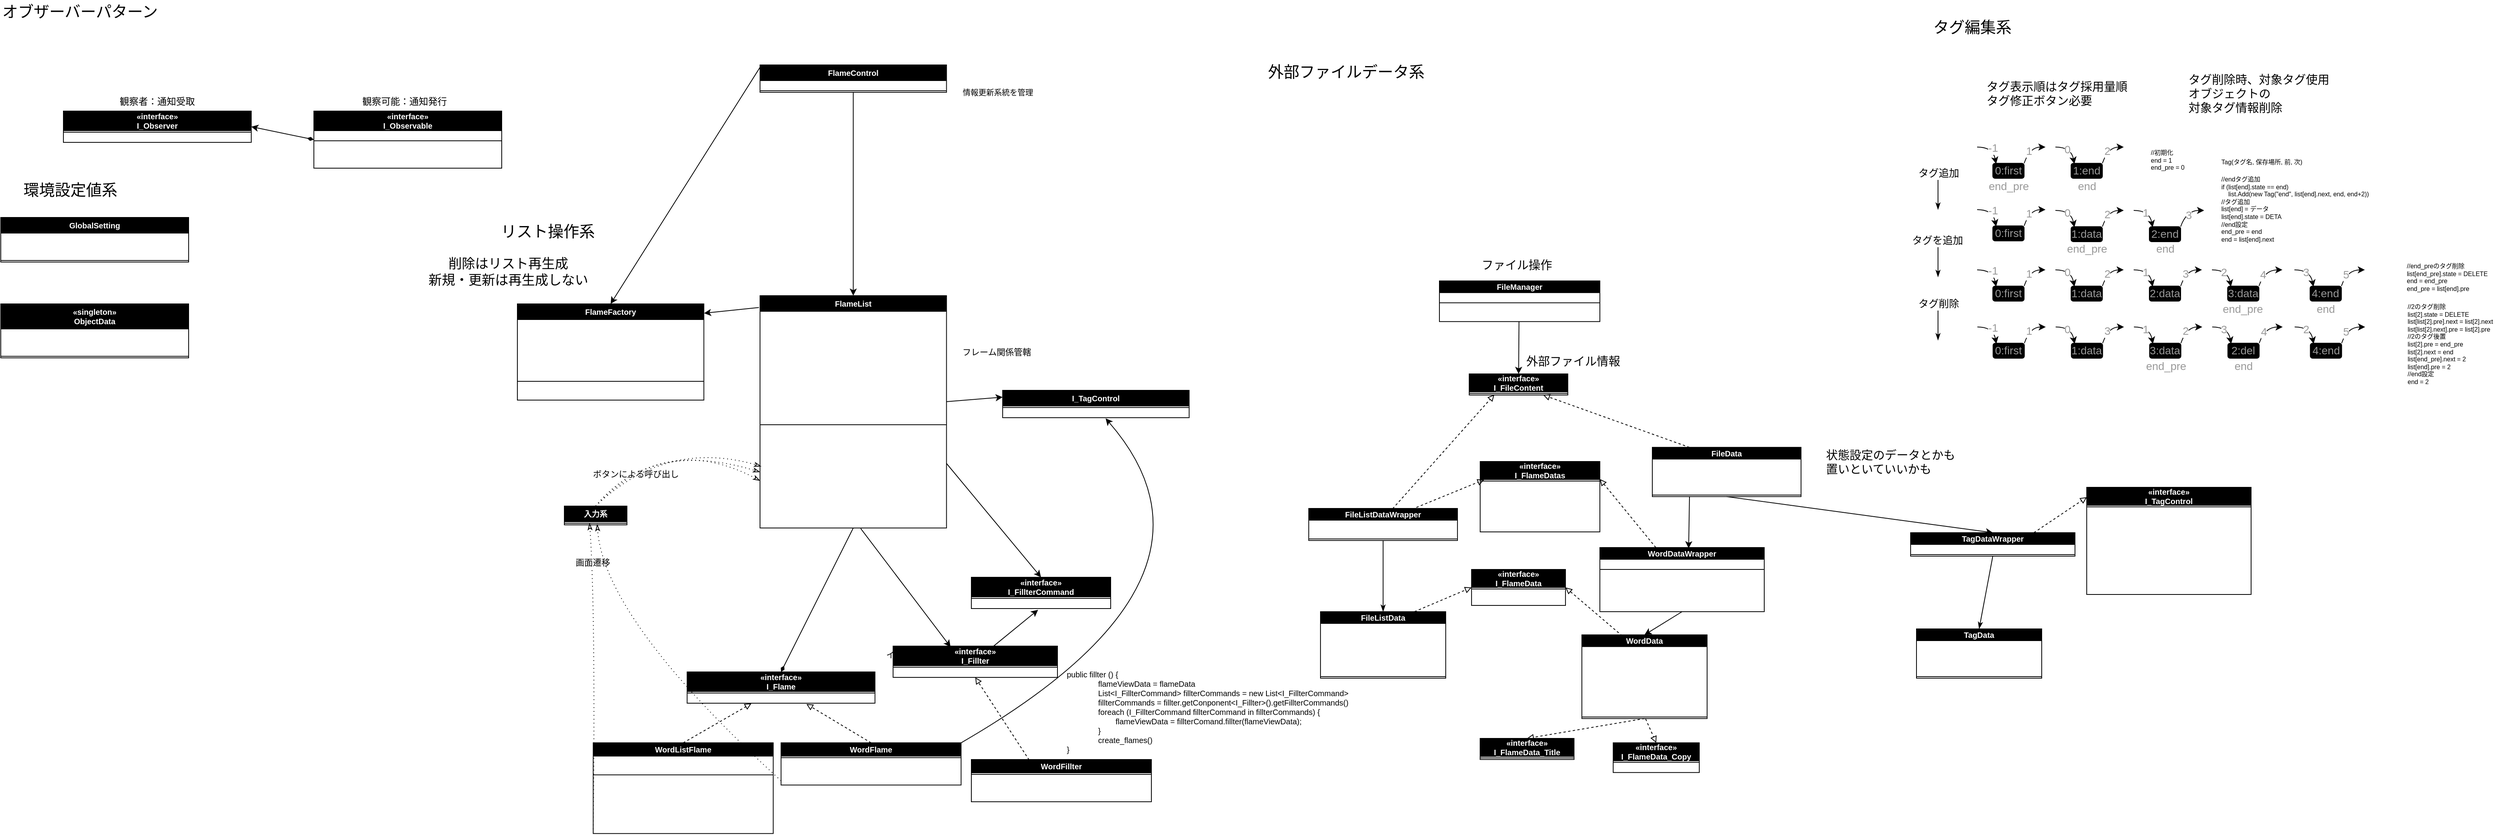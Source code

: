 <mxfile>
    <diagram id="vcL6-Ej94j082WODxmDW" name="データ設計">
        <mxGraphModel dx="2307" dy="368" grid="1" gridSize="10" guides="1" tooltips="1" connect="1" arrows="1" fold="1" page="1" pageScale="1" pageWidth="827" pageHeight="1169" background="none" math="0" shadow="0">
            <root>
                <mxCell id="0"/>
                <mxCell id="1" parent="0"/>
                <mxCell id="2" style="edgeStyle=none;jumpSize=3;html=1;fontSize=7;fontColor=#FFFFFF;endArrow=classicThin;endFill=1;exitX=0.5;exitY=1;exitDx=0;exitDy=0;entryX=0.5;entryY=0;entryDx=0;entryDy=0;" parent="1" source="13" target="3" edge="1">
                    <mxGeometry relative="1" as="geometry">
                        <mxPoint x="176.06" y="680.43" as="targetPoint"/>
                        <mxPoint x="196.06" y="670.43" as="sourcePoint"/>
                    </mxGeometry>
                </mxCell>
                <mxCell id="3" value="FileListData" style="swimlane;fontStyle=1;align=center;verticalAlign=middle;childLayout=stackLayout;horizontal=1;startSize=15;horizontalStack=0;resizeParent=1;resizeParentMax=0;resizeLast=0;collapsible=1;marginBottom=0;labelBackgroundColor=none;sketch=0;fontSize=10;fontColor=#FFFFFF;fillColor=#000000;spacingLeft=0;" parent="1" vertex="1">
                    <mxGeometry x="96.06" y="832" width="160" height="85" as="geometry">
                        <mxRectangle x="550" y="410" width="90" height="20" as="alternateBounds"/>
                    </mxGeometry>
                </mxCell>
                <mxCell id="4" value="+ title : string    //タイトル" style="text;strokeColor=none;fillColor=none;align=left;verticalAlign=middle;spacingLeft=4;spacingRight=4;overflow=hidden;rotatable=0;points=[[0,0.5],[1,0.5]];portConstraint=eastwest;labelBackgroundColor=none;sketch=0;fontSize=7;fontColor=#FFFFFF;" parent="3" vertex="1">
                    <mxGeometry y="15" width="160" height="11" as="geometry"/>
                </mxCell>
                <mxCell id="150" value="+ file_path : string    //データファイルのパス" style="text;strokeColor=none;fillColor=none;align=left;verticalAlign=middle;spacingLeft=4;spacingRight=4;overflow=hidden;rotatable=0;points=[[0,0.5],[1,0.5]];portConstraint=eastwest;labelBackgroundColor=none;sketch=0;fontSize=7;fontColor=#FFFFFF;" parent="3" vertex="1">
                    <mxGeometry y="26" width="160" height="11" as="geometry"/>
                </mxCell>
                <mxCell id="5" value="+ is_locked : bool    //隠しファイルか" style="text;strokeColor=none;fillColor=none;align=left;verticalAlign=middle;spacingLeft=4;spacingRight=4;overflow=hidden;rotatable=0;points=[[0,0.5],[1,0.5]];portConstraint=eastwest;labelBackgroundColor=none;sketch=0;fontSize=7;fontColor=#FFFFFF;" parent="3" vertex="1">
                    <mxGeometry y="37" width="160" height="11" as="geometry"/>
                </mxCell>
                <mxCell id="9" value="+ word_num : int    //単語数" style="text;strokeColor=none;fillColor=none;align=left;verticalAlign=middle;spacingLeft=4;spacingRight=4;overflow=hidden;rotatable=0;points=[[0,0.5],[1,0.5]];portConstraint=eastwest;labelBackgroundColor=none;sketch=0;fontSize=7;fontColor=#FFFFFF;" parent="3" vertex="1">
                    <mxGeometry y="48" width="160" height="11" as="geometry"/>
                </mxCell>
                <mxCell id="10" value="+ entry_date : string    //追加日時" style="text;strokeColor=none;fillColor=none;align=left;verticalAlign=middle;spacingLeft=4;spacingRight=4;overflow=hidden;rotatable=0;points=[[0,0.5],[1,0.5]];portConstraint=eastwest;labelBackgroundColor=none;sketch=0;fontSize=7;fontColor=#FFFFFF;" parent="3" vertex="1">
                    <mxGeometry y="59" width="160" height="11" as="geometry"/>
                </mxCell>
                <mxCell id="11" value="+ update_datte : string    //更新日時(追加日時)" style="text;strokeColor=none;fillColor=none;align=left;verticalAlign=middle;spacingLeft=4;spacingRight=4;overflow=hidden;rotatable=0;points=[[0,0.5],[1,0.5]];portConstraint=eastwest;labelBackgroundColor=none;sketch=0;fontSize=7;fontColor=#FFFFFF;" parent="3" vertex="1">
                    <mxGeometry y="70" width="160" height="11" as="geometry"/>
                </mxCell>
                <mxCell id="12" value="" style="line;strokeWidth=1;fillColor=none;align=left;verticalAlign=middle;spacingTop=-1;spacingLeft=3;spacingRight=3;rotatable=0;labelPosition=right;points=[];portConstraint=eastwest;strokeColor=inherit;labelBackgroundColor=none;sketch=0;fontSize=7;fontColor=#FFFFFF;" parent="3" vertex="1">
                    <mxGeometry y="81" width="160" height="4" as="geometry"/>
                </mxCell>
                <mxCell id="178" style="edgeStyle=none;html=1;exitX=0.564;exitY=0.011;exitDx=0;exitDy=0;entryX=0.255;entryY=0.867;entryDx=0;entryDy=0;fontSize=10;fontColor=#FFFFFF;exitPerimeter=0;endArrow=block;endFill=0;dashed=1;entryPerimeter=0;" parent="1" source="13" target="175" edge="1">
                    <mxGeometry relative="1" as="geometry"/>
                </mxCell>
                <mxCell id="13" value="FileListDataWrapper" style="swimlane;fontStyle=1;align=center;verticalAlign=middle;childLayout=stackLayout;horizontal=1;startSize=15;horizontalStack=0;resizeParent=1;resizeParentMax=0;resizeLast=0;collapsible=1;marginBottom=0;labelBackgroundColor=none;sketch=0;fontSize=10;fontColor=#FFFFFF;fillColor=#000000;spacingLeft=0;" parent="1" vertex="1">
                    <mxGeometry x="81.06" y="700" width="190" height="41" as="geometry">
                        <mxRectangle x="550" y="410" width="90" height="20" as="alternateBounds"/>
                    </mxGeometry>
                </mxCell>
                <mxCell id="166" value="+ pass_word : string    //隠しファイルパスワード" style="text;strokeColor=none;fillColor=none;align=left;verticalAlign=middle;spacingLeft=4;spacingRight=4;overflow=hidden;rotatable=0;points=[[0,0.5],[1,0.5]];portConstraint=eastwest;labelBackgroundColor=none;sketch=0;fontSize=7;fontColor=#FFFFFF;" parent="13" vertex="1">
                    <mxGeometry y="15" width="190" height="11" as="geometry"/>
                </mxCell>
                <mxCell id="14" value="+ listData : List&lt;WordData&gt;        //単語データのリスト" style="text;strokeColor=none;fillColor=none;align=left;verticalAlign=middle;spacingLeft=4;spacingRight=4;overflow=hidden;rotatable=0;points=[[0,0.5],[1,0.5]];portConstraint=eastwest;labelBackgroundColor=none;sketch=0;fontSize=7;fontColor=#FFFFFF;" parent="13" vertex="1">
                    <mxGeometry y="26" width="190" height="11" as="geometry"/>
                </mxCell>
                <mxCell id="15" value="" style="line;strokeWidth=1;fillColor=none;align=left;verticalAlign=middle;spacingTop=-1;spacingLeft=3;spacingRight=3;rotatable=0;labelPosition=right;points=[];portConstraint=eastwest;strokeColor=inherit;labelBackgroundColor=none;sketch=0;fontSize=7;fontColor=#FFFFFF;" parent="13" vertex="1">
                    <mxGeometry y="37" width="190" height="4" as="geometry"/>
                </mxCell>
                <mxCell id="16" value="単語ファイル群情報" style="text;html=1;strokeColor=none;fillColor=none;align=left;verticalAlign=top;whiteSpace=wrap;rounded=0;labelBackgroundColor=default;sketch=0;fontSize=15;fontColor=#FFFFFF;spacingTop=-4;" parent="1" vertex="1">
                    <mxGeometry x="42" y="594.18" width="150" height="22" as="geometry"/>
                </mxCell>
                <mxCell id="20" value="WordData" style="swimlane;fontStyle=1;align=center;verticalAlign=middle;childLayout=stackLayout;horizontal=1;startSize=15;horizontalStack=0;resizeParent=1;resizeParentMax=0;resizeLast=0;collapsible=1;marginBottom=0;labelBackgroundColor=none;sketch=0;fontSize=10;fontColor=#FFFFFF;fillColor=#000000;spacingLeft=0;" parent="1" vertex="1">
                    <mxGeometry x="430" y="861.64" width="160" height="107" as="geometry">
                        <mxRectangle x="340" y="875.99" width="90" height="20" as="alternateBounds"/>
                    </mxGeometry>
                </mxCell>
                <mxCell id="21" value="+ num : int        //登録番号&#10;" style="text;strokeColor=none;fillColor=none;align=left;verticalAlign=middle;spacingLeft=4;spacingRight=4;overflow=hidden;rotatable=0;points=[[0,0.5],[1,0.5]];portConstraint=eastwest;labelBackgroundColor=none;sketch=0;fontSize=7;fontColor=#FFFFFF;" parent="20" vertex="1">
                    <mxGeometry y="15" width="160" height="11" as="geometry"/>
                </mxCell>
                <mxCell id="22" value="+ word : string    //単語名" style="text;strokeColor=none;fillColor=none;align=left;verticalAlign=middle;spacingLeft=4;spacingRight=4;overflow=hidden;rotatable=0;points=[[0,0.5],[1,0.5]];portConstraint=eastwest;labelBackgroundColor=none;sketch=0;fontSize=7;fontColor=#FFFFFF;" parent="20" vertex="1">
                    <mxGeometry y="26" width="160" height="11" as="geometry"/>
                </mxCell>
                <mxCell id="23" value="+ count : int    //コピー回数&#10;" style="text;strokeColor=none;fillColor=none;align=left;verticalAlign=middle;spacingLeft=4;spacingRight=4;overflow=hidden;rotatable=0;points=[[0,0.5],[1,0.5]];portConstraint=eastwest;labelBackgroundColor=none;sketch=0;fontSize=7;fontColor=#FFFFFF;" parent="20" vertex="1">
                    <mxGeometry y="37" width="160" height="11" as="geometry"/>
                </mxCell>
                <mxCell id="24" value="+ star_num : short    //評価" style="text;strokeColor=none;fillColor=none;align=left;verticalAlign=middle;spacingLeft=4;spacingRight=4;overflow=hidden;rotatable=0;points=[[0,0.5],[1,0.5]];portConstraint=eastwest;labelBackgroundColor=none;sketch=0;fontSize=7;fontColor=#FFFFFF;" parent="20" vertex="1">
                    <mxGeometry y="48" width="160" height="11" as="geometry"/>
                </mxCell>
                <mxCell id="25" value="+ explain : string     //説明文" style="text;strokeColor=none;fillColor=none;align=left;verticalAlign=middle;spacingLeft=4;spacingRight=4;overflow=hidden;rotatable=0;points=[[0,0.5],[1,0.5]];portConstraint=eastwest;labelBackgroundColor=none;sketch=0;fontSize=7;fontColor=#FFFFFF;" parent="20" vertex="1">
                    <mxGeometry y="59" width="160" height="11" as="geometry"/>
                </mxCell>
                <mxCell id="26" value="+ tags : List&lt;int&gt;    //タグ情報" style="text;strokeColor=none;fillColor=none;align=left;verticalAlign=middle;spacingLeft=4;spacingRight=4;overflow=hidden;rotatable=0;points=[[0,0.5],[1,0.5]];portConstraint=eastwest;labelBackgroundColor=none;sketch=0;fontSize=7;fontColor=#FFFFFF;" parent="20" vertex="1">
                    <mxGeometry y="70" width="160" height="11" as="geometry"/>
                </mxCell>
                <mxCell id="27" value="+ entry_date : string    //追加日時" style="text;strokeColor=none;fillColor=none;align=left;verticalAlign=middle;spacingLeft=4;spacingRight=4;overflow=hidden;rotatable=0;points=[[0,0.5],[1,0.5]];portConstraint=eastwest;labelBackgroundColor=none;sketch=0;fontSize=7;fontColor=#FFFFFF;" parent="20" vertex="1">
                    <mxGeometry y="81" width="160" height="11" as="geometry"/>
                </mxCell>
                <mxCell id="28" value="+ update_datte : string    //更新日時(追加日時)" style="text;strokeColor=none;fillColor=none;align=left;verticalAlign=middle;spacingLeft=4;spacingRight=4;overflow=hidden;rotatable=0;points=[[0,0.5],[1,0.5]];portConstraint=eastwest;labelBackgroundColor=none;sketch=0;fontSize=7;fontColor=#FFFFFF;" parent="20" vertex="1">
                    <mxGeometry y="92" width="160" height="11" as="geometry"/>
                </mxCell>
                <mxCell id="29" value="" style="line;strokeWidth=1;fillColor=none;align=left;verticalAlign=middle;spacingTop=-1;spacingLeft=3;spacingRight=3;rotatable=0;labelPosition=right;points=[];portConstraint=eastwest;strokeColor=inherit;labelBackgroundColor=none;sketch=0;fontSize=7;fontColor=#FFFFFF;" parent="20" vertex="1">
                    <mxGeometry y="103" width="160" height="4" as="geometry"/>
                </mxCell>
                <mxCell id="135" style="edgeStyle=none;jumpSize=3;html=1;fontSize=7;fontColor=#FFFFFF;endArrow=classicThin;endFill=1;exitX=0.5;exitY=1;exitDx=0;exitDy=0;entryX=0.5;entryY=0;entryDx=0;entryDy=0;" parent="1" source="142" target="136" edge="1">
                    <mxGeometry relative="1" as="geometry">
                        <mxPoint x="665" y="791" as="targetPoint"/>
                        <mxPoint x="685" y="781" as="sourcePoint"/>
                    </mxGeometry>
                </mxCell>
                <mxCell id="136" value="TagData" style="swimlane;fontStyle=1;align=center;verticalAlign=middle;childLayout=stackLayout;horizontal=1;startSize=15;horizontalStack=0;resizeParent=1;resizeParentMax=0;resizeLast=0;collapsible=1;marginBottom=0;labelBackgroundColor=none;sketch=0;fontSize=10;fontColor=#FFFFFF;fillColor=#000000;spacingLeft=0;" parent="1" vertex="1">
                    <mxGeometry x="857.5" y="854" width="160" height="63" as="geometry">
                        <mxRectangle x="550" y="410" width="90" height="20" as="alternateBounds"/>
                    </mxGeometry>
                </mxCell>
                <mxCell id="814" value="+ num : int       //保存番号" style="text;strokeColor=none;fillColor=none;align=left;verticalAlign=middle;spacingLeft=4;spacingRight=4;overflow=hidden;rotatable=0;points=[[0,0.5],[1,0.5]];portConstraint=eastwest;labelBackgroundColor=none;sketch=0;fontSize=7;fontColor=#FFFFFF;" parent="136" vertex="1">
                    <mxGeometry y="15" width="160" height="11" as="geometry"/>
                </mxCell>
                <mxCell id="340" value="+ name : string        //タグ名" style="text;strokeColor=none;fillColor=none;align=left;verticalAlign=middle;spacingLeft=4;spacingRight=4;overflow=hidden;rotatable=0;points=[[0,0.5],[1,0.5]];portConstraint=eastwest;labelBackgroundColor=none;sketch=0;fontSize=7;fontColor=#FFFFFF;" parent="136" vertex="1">
                    <mxGeometry y="26" width="160" height="11" as="geometry"/>
                </mxCell>
                <mxCell id="138" value="+ amount : int    //使用されている数" style="text;strokeColor=none;fillColor=none;align=left;verticalAlign=middle;spacingLeft=4;spacingRight=4;overflow=hidden;rotatable=0;points=[[0,0.5],[1,0.5]];portConstraint=eastwest;labelBackgroundColor=none;sketch=0;fontSize=7;fontColor=#FFFFFF;" parent="136" vertex="1">
                    <mxGeometry y="37" width="160" height="11" as="geometry"/>
                </mxCell>
                <mxCell id="446" value="+ status : int    //タグの状態" style="text;strokeColor=none;fillColor=none;align=left;verticalAlign=middle;spacingLeft=4;spacingRight=4;overflow=hidden;rotatable=0;points=[[0,0.5],[1,0.5]];portConstraint=eastwest;labelBackgroundColor=none;sketch=0;fontSize=7;fontColor=#FFFFFF;" parent="136" vertex="1">
                    <mxGeometry y="48" width="160" height="11" as="geometry"/>
                </mxCell>
                <mxCell id="141" value="" style="line;strokeWidth=1;fillColor=none;align=left;verticalAlign=middle;spacingTop=-1;spacingLeft=3;spacingRight=3;rotatable=0;labelPosition=right;points=[];portConstraint=eastwest;strokeColor=inherit;labelBackgroundColor=none;sketch=0;fontSize=7;fontColor=#FFFFFF;" parent="136" vertex="1">
                    <mxGeometry y="59" width="160" height="4" as="geometry"/>
                </mxCell>
                <mxCell id="142" value="TagDataWrapper" style="swimlane;fontStyle=1;align=center;verticalAlign=middle;childLayout=stackLayout;horizontal=1;startSize=15;horizontalStack=0;resizeParent=1;resizeParentMax=0;resizeLast=0;collapsible=1;marginBottom=0;labelBackgroundColor=none;sketch=0;fontSize=10;fontColor=#FFFFFF;fillColor=#000000;spacingLeft=0;" parent="1" vertex="1">
                    <mxGeometry x="850" y="731" width="210" height="30" as="geometry">
                        <mxRectangle x="550" y="410" width="90" height="20" as="alternateBounds"/>
                    </mxGeometry>
                </mxCell>
                <mxCell id="145" value="+ tagDatas : List&lt;TagData&gt;        //タグデータのリスト" style="text;strokeColor=none;fillColor=none;align=left;verticalAlign=middle;spacingLeft=4;spacingRight=4;overflow=hidden;rotatable=0;points=[[0,0.5],[1,0.5]];portConstraint=eastwest;labelBackgroundColor=none;sketch=0;fontSize=7;fontColor=#FFFFFF;" parent="142" vertex="1">
                    <mxGeometry y="15" width="210" height="11" as="geometry"/>
                </mxCell>
                <mxCell id="146" value="" style="line;strokeWidth=1;fillColor=none;align=left;verticalAlign=middle;spacingTop=-1;spacingLeft=3;spacingRight=3;rotatable=0;labelPosition=right;points=[];portConstraint=eastwest;strokeColor=inherit;labelBackgroundColor=none;sketch=0;fontSize=7;fontColor=#FFFFFF;" parent="142" vertex="1">
                    <mxGeometry y="26" width="210" height="4" as="geometry"/>
                </mxCell>
                <mxCell id="158" style="edgeStyle=none;html=1;exitX=0.5;exitY=1;exitDx=0;exitDy=0;entryX=0.5;entryY=0;entryDx=0;entryDy=0;fontColor=#FFFFFF;" parent="1" source="153" target="142" edge="1">
                    <mxGeometry relative="1" as="geometry"/>
                </mxCell>
                <mxCell id="824" style="edgeStyle=none;html=1;exitX=0.25;exitY=1;exitDx=0;exitDy=0;entryX=0.54;entryY=0.012;entryDx=0;entryDy=0;entryPerimeter=0;" parent="1" source="153" target="820" edge="1">
                    <mxGeometry relative="1" as="geometry"/>
                </mxCell>
                <mxCell id="153" value="FileData" style="swimlane;fontStyle=1;align=center;verticalAlign=middle;childLayout=stackLayout;horizontal=1;startSize=15;horizontalStack=0;resizeParent=1;resizeParentMax=0;resizeLast=0;collapsible=1;marginBottom=0;labelBackgroundColor=none;sketch=0;fontSize=10;fontColor=#FFFFFF;fillColor=#000000;spacingLeft=0;" parent="1" vertex="1">
                    <mxGeometry x="520" y="621.93" width="190" height="63" as="geometry">
                        <mxRectangle x="550" y="410" width="90" height="20" as="alternateBounds"/>
                    </mxGeometry>
                </mxCell>
                <mxCell id="162" value="+ title : string    //単語データのタイトル" style="text;strokeColor=none;fillColor=none;align=left;verticalAlign=middle;spacingLeft=4;spacingRight=4;overflow=hidden;rotatable=0;points=[[0,0.5],[1,0.5]];portConstraint=eastwest;labelBackgroundColor=none;sketch=0;fontSize=7;fontColor=#FFFFFF;" parent="153" vertex="1">
                    <mxGeometry y="15" width="190" height="11" as="geometry"/>
                </mxCell>
                <mxCell id="165" value="+ is_locked : bool    //隠しファイルか" style="text;strokeColor=none;fillColor=none;align=left;verticalAlign=middle;spacingLeft=4;spacingRight=4;overflow=hidden;rotatable=0;points=[[0,0.5],[1,0.5]];portConstraint=eastwest;labelBackgroundColor=none;sketch=0;fontSize=7;fontColor=#FFFFFF;" parent="153" vertex="1">
                    <mxGeometry y="26" width="190" height="11" as="geometry"/>
                </mxCell>
                <mxCell id="154" value="+ wordDatas : WordDataWarapper    //単語データ" style="text;strokeColor=none;fillColor=none;align=left;verticalAlign=middle;spacingLeft=4;spacingRight=4;overflow=hidden;rotatable=0;points=[[0,0.5],[1,0.5]];portConstraint=eastwest;labelBackgroundColor=none;sketch=0;fontSize=7;fontColor=#FFFFFF;" parent="153" vertex="1">
                    <mxGeometry y="37" width="190" height="11" as="geometry"/>
                </mxCell>
                <mxCell id="155" value="+ tagDatas : TagDataWrapper    //タグデータ" style="text;strokeColor=none;fillColor=none;align=left;verticalAlign=middle;spacingLeft=4;spacingRight=4;overflow=hidden;rotatable=0;points=[[0,0.5],[1,0.5]];portConstraint=eastwest;labelBackgroundColor=none;sketch=0;fontSize=7;fontColor=#FFFFFF;" parent="153" vertex="1">
                    <mxGeometry y="48" width="190" height="11" as="geometry"/>
                </mxCell>
                <mxCell id="156" value="" style="line;strokeWidth=1;fillColor=none;align=left;verticalAlign=middle;spacingTop=-1;spacingLeft=3;spacingRight=3;rotatable=0;labelPosition=right;points=[];portConstraint=eastwest;strokeColor=inherit;labelBackgroundColor=none;sketch=0;fontSize=7;fontColor=#FFFFFF;" parent="153" vertex="1">
                    <mxGeometry y="59" width="190" height="4" as="geometry"/>
                </mxCell>
                <mxCell id="159" value="単語群データ" style="text;html=1;strokeColor=none;fillColor=none;align=left;verticalAlign=top;whiteSpace=wrap;rounded=0;labelBackgroundColor=default;sketch=0;fontSize=15;fontColor=#FFFFFF;spacingTop=-4;" parent="1" vertex="1">
                    <mxGeometry x="580" y="594.18" width="141" height="22" as="geometry"/>
                </mxCell>
                <mxCell id="160" value="状態設定のデータとかも置いといていいかも" style="text;html=1;strokeColor=none;fillColor=none;align=left;verticalAlign=top;whiteSpace=wrap;rounded=0;labelBackgroundColor=default;sketch=0;fontSize=15;fontColor=default;spacingTop=-4;" parent="1" vertex="1">
                    <mxGeometry x="740" y="620.43" width="170" height="22" as="geometry"/>
                </mxCell>
                <mxCell id="168" value="外部ファイル情報" style="text;html=1;strokeColor=none;fillColor=none;align=left;verticalAlign=top;whiteSpace=wrap;rounded=0;labelBackgroundColor=default;sketch=0;fontSize=15;fontColor=default;spacingTop=-4;" parent="1" vertex="1">
                    <mxGeometry x="357" y="500" width="130" height="22" as="geometry"/>
                </mxCell>
                <mxCell id="172" value="«interface»&#10;I_FileContent" style="swimlane;fontStyle=1;align=center;verticalAlign=middle;childLayout=stackLayout;horizontal=1;startSize=23;horizontalStack=0;resizeParent=1;resizeParentMax=0;resizeLast=0;collapsible=1;marginBottom=0;labelBackgroundColor=none;sketch=0;fontSize=10;fontColor=#FFFFFF;fillColor=#000000;spacingLeft=0;" parent="1" vertex="1">
                    <mxGeometry x="286.06" y="528" width="126" height="27" as="geometry">
                        <mxRectangle x="550" y="410" width="90" height="20" as="alternateBounds"/>
                    </mxGeometry>
                </mxCell>
                <mxCell id="175" value="" style="line;strokeWidth=1;fillColor=none;align=left;verticalAlign=middle;spacingTop=-1;spacingLeft=3;spacingRight=3;rotatable=0;labelPosition=right;points=[];portConstraint=eastwest;strokeColor=inherit;labelBackgroundColor=none;sketch=0;fontSize=7;fontColor=#FFFFFF;" parent="172" vertex="1">
                    <mxGeometry y="23" width="126" height="4" as="geometry"/>
                </mxCell>
                <mxCell id="179" style="edgeStyle=none;html=1;exitX=0.25;exitY=0;exitDx=0;exitDy=0;entryX=0.75;entryY=1;entryDx=0;entryDy=0;fontSize=10;fontColor=#FFFFFF;endArrow=block;endFill=0;dashed=1;" parent="1" source="153" target="172" edge="1">
                    <mxGeometry relative="1" as="geometry">
                        <mxPoint x="315" y="620.121" as="sourcePoint"/>
                        <mxPoint x="390.78" y="574.24" as="targetPoint"/>
                    </mxGeometry>
                </mxCell>
                <mxCell id="180" value="外部ファイルデータ系" style="text;html=1;strokeColor=none;fillColor=none;align=left;verticalAlign=top;whiteSpace=wrap;rounded=0;labelBackgroundColor=default;sketch=0;fontSize=20;fontColor=default;spacingTop=-4;" parent="1" vertex="1">
                    <mxGeometry x="27" y="127" width="213" height="30" as="geometry"/>
                </mxCell>
                <mxCell id="181" value="FileManager" style="swimlane;fontStyle=1;align=center;verticalAlign=middle;childLayout=stackLayout;horizontal=1;startSize=15;horizontalStack=0;resizeParent=1;resizeParentMax=0;resizeLast=0;collapsible=1;marginBottom=0;labelBackgroundColor=none;sketch=0;fontSize=10;fontColor=#FFFFFF;fillColor=#000000;spacingLeft=0;" parent="1" vertex="1">
                    <mxGeometry x="248" y="409.13" width="205" height="52" as="geometry">
                        <mxRectangle x="550" y="410" width="90" height="20" as="alternateBounds"/>
                    </mxGeometry>
                </mxCell>
                <mxCell id="182" value="- file_path : final string    //読み込むファイルのパス" style="text;strokeColor=none;fillColor=none;align=left;verticalAlign=middle;spacingLeft=4;spacingRight=4;overflow=hidden;rotatable=0;points=[[0,0.5],[1,0.5]];portConstraint=eastwest;labelBackgroundColor=none;sketch=0;fontSize=7;fontColor=#FFFFFF;" parent="181" vertex="1">
                    <mxGeometry y="15" width="205" height="11" as="geometry"/>
                </mxCell>
                <mxCell id="184" value="" style="line;strokeWidth=1;fillColor=none;align=left;verticalAlign=middle;spacingTop=-1;spacingLeft=3;spacingRight=3;rotatable=0;labelPosition=right;points=[];portConstraint=eastwest;strokeColor=inherit;labelBackgroundColor=none;sketch=0;fontSize=7;fontColor=#FFFFFF;" parent="181" vertex="1">
                    <mxGeometry y="26" width="205" height="4" as="geometry"/>
                </mxCell>
                <mxCell id="186" value="+ seve(I_FileContent fileContent) : void    //ファイル書き込み" style="text;strokeColor=none;fillColor=none;align=left;verticalAlign=middle;spacingLeft=4;spacingRight=4;overflow=hidden;rotatable=0;points=[[0,0.5],[1,0.5]];portConstraint=eastwest;labelBackgroundColor=none;sketch=0;fontSize=7;fontColor=#FFFFFF;" parent="181" vertex="1">
                    <mxGeometry y="30" width="205" height="11" as="geometry"/>
                </mxCell>
                <mxCell id="187" value="+ Load() : FileContent    //ファイル読み込み" style="text;strokeColor=none;fillColor=none;align=left;verticalAlign=middle;spacingLeft=4;spacingRight=4;overflow=hidden;rotatable=0;points=[[0,0.5],[1,0.5]];portConstraint=eastwest;labelBackgroundColor=none;sketch=0;fontSize=7;fontColor=#FFFFFF;" parent="181" vertex="1">
                    <mxGeometry y="41" width="205" height="11" as="geometry"/>
                </mxCell>
                <mxCell id="189" value="ファイル操作" style="text;html=1;strokeColor=none;fillColor=none;align=left;verticalAlign=top;whiteSpace=wrap;rounded=0;labelBackgroundColor=default;sketch=0;fontSize=15;fontColor=default;spacingTop=-4;" parent="1" vertex="1">
                    <mxGeometry x="300" y="377.13" width="130" height="22" as="geometry"/>
                </mxCell>
                <mxCell id="197" value="«interface»&#10;I_Flame" style="swimlane;fontStyle=1;align=center;verticalAlign=middle;childLayout=stackLayout;horizontal=1;startSize=25;horizontalStack=0;resizeParent=1;resizeParentMax=0;resizeLast=0;collapsible=1;marginBottom=0;labelBackgroundColor=none;sketch=0;fontSize=10;fontColor=#FFFFFF;fillColor=#000000;spacingLeft=0;" parent="1" vertex="1">
                    <mxGeometry x="-713.13" y="909" width="240" height="40" as="geometry">
                        <mxRectangle x="550" y="410" width="90" height="20" as="alternateBounds"/>
                    </mxGeometry>
                </mxCell>
                <mxCell id="199" value="" style="line;strokeWidth=1;fillColor=none;align=left;verticalAlign=middle;spacingTop=-1;spacingLeft=3;spacingRight=3;rotatable=0;labelPosition=right;points=[];portConstraint=eastwest;strokeColor=inherit;labelBackgroundColor=none;sketch=0;fontSize=7;fontColor=#FFFFFF;" parent="197" vertex="1">
                    <mxGeometry y="25" width="240" height="4" as="geometry"/>
                </mxCell>
                <mxCell id="266" value="+ ReflectData(I_FlameData flameData, int num)    //データ反映" style="text;strokeColor=none;fillColor=none;align=left;verticalAlign=middle;spacingLeft=4;spacingRight=4;overflow=hidden;rotatable=0;points=[[0,0.5],[1,0.5]];portConstraint=eastwest;labelBackgroundColor=none;sketch=0;fontSize=7;fontColor=#FFFFFF;" parent="197" vertex="1">
                    <mxGeometry y="29" width="240" height="11" as="geometry"/>
                </mxCell>
                <mxCell id="212" value="«interface»&#10;I_FlameData" style="swimlane;fontStyle=1;align=center;verticalAlign=middle;childLayout=stackLayout;horizontal=1;startSize=23;horizontalStack=0;resizeParent=1;resizeParentMax=0;resizeLast=0;collapsible=1;marginBottom=0;labelBackgroundColor=none;sketch=0;fontSize=10;fontColor=#FFFFFF;fillColor=#000000;spacingLeft=0;" parent="1" vertex="1">
                    <mxGeometry x="289.06" y="778" width="120" height="46" as="geometry">
                        <mxRectangle x="289.06" y="778" width="90" height="20" as="alternateBounds"/>
                    </mxGeometry>
                </mxCell>
                <mxCell id="213" value="" style="line;strokeWidth=1;fillColor=none;align=left;verticalAlign=middle;spacingTop=-1;spacingLeft=3;spacingRight=3;rotatable=0;labelPosition=right;points=[];portConstraint=eastwest;strokeColor=inherit;labelBackgroundColor=none;sketch=0;fontSize=7;fontColor=#FFFFFF;" parent="212" vertex="1">
                    <mxGeometry y="23" width="120" height="4" as="geometry"/>
                </mxCell>
                <mxCell id="839" value="// 登録番号セット&#10;+ SetNum (int num) : void" style="text;strokeColor=none;fillColor=none;align=left;verticalAlign=middle;spacingLeft=4;spacingRight=4;overflow=hidden;rotatable=0;points=[[0,0.5],[1,0.5]];portConstraint=eastwest;labelBackgroundColor=none;sketch=0;fontSize=7;fontColor=#FFFFFF;" vertex="1" parent="212">
                    <mxGeometry y="27" width="120" height="19" as="geometry"/>
                </mxCell>
                <mxCell id="214" style="edgeStyle=none;html=1;entryX=0;entryY=0.5;entryDx=0;entryDy=0;fontSize=10;fontColor=#FFFFFF;endArrow=block;endFill=0;dashed=1;exitX=0.75;exitY=0;exitDx=0;exitDy=0;" parent="1" source="3" target="212" edge="1">
                    <mxGeometry relative="1" as="geometry">
                        <mxPoint x="198.22" y="630.881" as="sourcePoint"/>
                        <mxPoint x="328.19" y="564.468" as="targetPoint"/>
                    </mxGeometry>
                </mxCell>
                <mxCell id="215" style="edgeStyle=none;html=1;entryX=1;entryY=0.5;entryDx=0;entryDy=0;fontSize=10;fontColor=#FFFFFF;endArrow=block;endFill=0;dashed=1;exitX=0.323;exitY=0.013;exitDx=0;exitDy=0;exitPerimeter=0;" parent="1" source="20" target="212" edge="1">
                    <mxGeometry relative="1" as="geometry">
                        <mxPoint x="186.146" y="779.93" as="sourcePoint"/>
                        <mxPoint x="190" y="870" as="targetPoint"/>
                    </mxGeometry>
                </mxCell>
                <mxCell id="227" style="edgeStyle=none;html=1;exitX=0.496;exitY=1.018;exitDx=0;exitDy=0;fontColor=#FFFFFF;exitPerimeter=0;" parent="1" source="187" target="172" edge="1">
                    <mxGeometry relative="1" as="geometry">
                        <mxPoint x="345" y="478.06" as="sourcePoint"/>
                        <mxPoint x="245" y="518.68" as="targetPoint"/>
                    </mxGeometry>
                </mxCell>
                <mxCell id="230" value="FlameList" style="swimlane;fontStyle=1;align=center;verticalAlign=middle;childLayout=stackLayout;horizontal=1;startSize=20;horizontalStack=0;resizeParent=1;resizeParentMax=0;resizeLast=0;collapsible=1;marginBottom=0;labelBackgroundColor=none;sketch=0;fontSize=10;fontColor=#FFFFFF;fillColor=#000000;spacingLeft=0;" parent="1" vertex="1">
                    <mxGeometry x="-620" y="428" width="238.25" height="297" as="geometry">
                        <mxRectangle x="-620" y="428" width="90" height="20" as="alternateBounds"/>
                    </mxGeometry>
                </mxCell>
                <mxCell id="231" value="- flameDatas : List&lt;I_FlameData&gt;    //フレームデータ" style="text;strokeColor=none;fillColor=none;align=left;verticalAlign=middle;spacingLeft=4;spacingRight=4;overflow=hidden;rotatable=0;points=[[0,0.5],[1,0.5]];portConstraint=eastwest;labelBackgroundColor=none;sketch=0;fontSize=7;fontColor=#FFFFFF;" parent="230" vertex="1">
                    <mxGeometry y="20" width="238.25" height="11" as="geometry"/>
                </mxCell>
                <mxCell id="511" value="- flameViewDatas : List&lt;I_FlameData&gt;    //表示するフレームデータ" style="text;strokeColor=none;fillColor=none;align=left;verticalAlign=middle;spacingLeft=4;spacingRight=4;overflow=hidden;rotatable=0;points=[[0,0.5],[1,0.5]];portConstraint=eastwest;labelBackgroundColor=none;sketch=0;fontSize=7;fontColor=#FFFFFF;" parent="230" vertex="1">
                    <mxGeometry y="31" width="238.25" height="11" as="geometry"/>
                </mxCell>
                <mxCell id="812" value="- tagData : I_TagControl    //タグデータ" style="text;strokeColor=none;fillColor=none;align=left;verticalAlign=middle;spacingLeft=4;spacingRight=4;overflow=hidden;rotatable=0;points=[[0,0.5],[1,0.5]];portConstraint=eastwest;labelBackgroundColor=none;sketch=0;fontSize=7;fontColor=#FFFFFF;" parent="230" vertex="1">
                    <mxGeometry y="42" width="238.25" height="11" as="geometry"/>
                </mxCell>
                <mxCell id="553" value="- flamePrehub : Transform    //フレームプレハブ" style="text;strokeColor=none;fillColor=none;align=left;verticalAlign=middle;spacingLeft=4;spacingRight=4;overflow=hidden;rotatable=0;points=[[0,0.5],[1,0.5]];portConstraint=eastwest;labelBackgroundColor=none;sketch=0;fontSize=7;fontColor=#FFFFFF;" parent="230" vertex="1">
                    <mxGeometry y="53" width="238.25" height="11" as="geometry"/>
                </mxCell>
                <mxCell id="555" value="- sort : Transform    //ソートプレハブインスタンス" style="text;strokeColor=none;fillColor=none;align=left;verticalAlign=middle;spacingLeft=4;spacingRight=4;overflow=hidden;rotatable=0;points=[[0,0.5],[1,0.5]];portConstraint=eastwest;labelBackgroundColor=none;sketch=0;fontSize=7;fontColor=#FFFFFF;" parent="230" vertex="1">
                    <mxGeometry y="64" width="238.25" height="11" as="geometry"/>
                </mxCell>
                <mxCell id="556" value="- fillter : Transform    //フィルタプレハブインスタンス" style="text;strokeColor=none;fillColor=none;align=left;verticalAlign=middle;spacingLeft=4;spacingRight=4;overflow=hidden;rotatable=0;points=[[0,0.5],[1,0.5]];portConstraint=eastwest;labelBackgroundColor=none;sketch=0;fontSize=7;fontColor=#FFFFFF;" parent="230" vertex="1">
                    <mxGeometry y="75" width="238.25" height="11" as="geometry"/>
                </mxCell>
                <mxCell id="554" value="[serializefield]" style="text;strokeColor=none;fillColor=none;align=center;verticalAlign=middle;spacingLeft=4;spacingRight=4;overflow=hidden;rotatable=0;points=[[0,0.5],[1,0.5]];portConstraint=eastwest;labelBackgroundColor=none;sketch=0;fontSize=7;fontColor=#FFFFFF;" parent="230" vertex="1">
                    <mxGeometry y="86" width="238.25" height="11" as="geometry"/>
                </mxCell>
                <mxCell id="558" value="- flameParent : Transform    //フレームの親" style="text;strokeColor=none;fillColor=none;align=left;verticalAlign=middle;spacingLeft=4;spacingRight=4;overflow=hidden;rotatable=0;points=[[0,0.5],[1,0.5]];portConstraint=eastwest;labelBackgroundColor=none;sketch=0;fontSize=7;fontColor=#FFFFFF;" parent="230" vertex="1">
                    <mxGeometry y="97" width="238.25" height="11" as="geometry"/>
                </mxCell>
                <mxCell id="683" value="- sortParent : Transform    //ソートインスタンスの親" style="text;strokeColor=none;fillColor=none;align=left;verticalAlign=middle;spacingLeft=4;spacingRight=4;overflow=hidden;rotatable=0;points=[[0,0.5],[1,0.5]];portConstraint=eastwest;labelBackgroundColor=none;sketch=0;fontSize=7;fontColor=#FFFFFF;" parent="230" vertex="1">
                    <mxGeometry y="108" width="238.25" height="11" as="geometry"/>
                </mxCell>
                <mxCell id="684" value="- fillterParent : Transform    //フィルタインスタンスの親" style="text;strokeColor=none;fillColor=none;align=left;verticalAlign=middle;spacingLeft=4;spacingRight=4;overflow=hidden;rotatable=0;points=[[0,0.5],[1,0.5]];portConstraint=eastwest;labelBackgroundColor=none;sketch=0;fontSize=7;fontColor=#FFFFFF;" parent="230" vertex="1">
                    <mxGeometry y="119" width="238.25" height="11" as="geometry"/>
                </mxCell>
                <mxCell id="560" value="- fillterButton : Button    //フィルタボタン" style="text;strokeColor=none;fillColor=none;align=left;verticalAlign=middle;spacingLeft=4;spacingRight=4;overflow=hidden;rotatable=0;points=[[0,0.5],[1,0.5]];portConstraint=eastwest;labelBackgroundColor=none;sketch=0;fontSize=7;fontColor=#FFFFFF;" parent="230" vertex="1">
                    <mxGeometry y="130" width="238.25" height="11" as="geometry"/>
                </mxCell>
                <mxCell id="561" value="- sortButton : Button    //ソートボタン" style="text;strokeColor=none;fillColor=none;align=left;verticalAlign=middle;spacingLeft=4;spacingRight=4;overflow=hidden;rotatable=0;points=[[0,0.5],[1,0.5]];portConstraint=eastwest;labelBackgroundColor=none;sketch=0;fontSize=7;fontColor=#FFFFFF;" parent="230" vertex="1">
                    <mxGeometry y="141" width="238.25" height="11" as="geometry"/>
                </mxCell>
                <mxCell id="559" value="- randomButton : Button    //ランダムボタン" style="text;strokeColor=none;fillColor=none;align=left;verticalAlign=middle;spacingLeft=4;spacingRight=4;overflow=hidden;rotatable=0;points=[[0,0.5],[1,0.5]];portConstraint=eastwest;labelBackgroundColor=none;sketch=0;fontSize=7;fontColor=#FFFFFF;" parent="230" vertex="1">
                    <mxGeometry y="152" width="238.25" height="11" as="geometry"/>
                </mxCell>
                <mxCell id="232" value="" style="line;strokeWidth=1;fillColor=none;align=left;verticalAlign=middle;spacingTop=-1;spacingLeft=3;spacingRight=3;rotatable=0;labelPosition=right;points=[];portConstraint=eastwest;strokeColor=inherit;labelBackgroundColor=none;sketch=0;fontSize=7;fontColor=#FFFFFF;" parent="230" vertex="1">
                    <mxGeometry y="163" width="238.25" height="4" as="geometry"/>
                </mxCell>
                <mxCell id="512" value="+ コンストラクタ(Factory factory)    ファクトリの情報取得、リスナー追加" style="text;strokeColor=none;fillColor=none;align=left;verticalAlign=middle;spacingLeft=4;spacingRight=4;overflow=hidden;rotatable=0;points=[[0,0.5],[1,0.5]];portConstraint=eastwest;labelBackgroundColor=none;sketch=0;fontSize=7;fontColor=#FFFFFF;" parent="230" vertex="1">
                    <mxGeometry y="167" width="238.25" height="11" as="geometry"/>
                </mxCell>
                <mxCell id="233" value="+ create_flames() : void&#10;//インスタンス作成・表示update, deletelistener追加" style="text;strokeColor=none;fillColor=none;align=left;verticalAlign=middle;spacingLeft=4;spacingRight=4;overflow=hidden;rotatable=0;points=[[0,0.5],[1,0.5]];portConstraint=eastwest;labelBackgroundColor=none;sketch=0;fontSize=7;fontColor=#FFFFFF;" parent="230" vertex="1">
                    <mxGeometry y="178" width="238.25" height="20" as="geometry"/>
                </mxCell>
                <mxCell id="562" value="ボタンリスナー関数" style="text;strokeColor=none;fillColor=none;align=center;verticalAlign=middle;spacingLeft=4;spacingRight=4;overflow=hidden;rotatable=0;points=[[0,0.5],[1,0.5]];portConstraint=eastwest;labelBackgroundColor=none;sketch=0;fontSize=7;fontColor=#FFFFFF;" parent="230" vertex="1">
                    <mxGeometry y="198" width="238.25" height="11" as="geometry"/>
                </mxCell>
                <mxCell id="281" value="- fillter (条件) : void    //表示フレームデータフィルタ" style="text;strokeColor=none;fillColor=none;align=left;verticalAlign=middle;spacingLeft=4;spacingRight=4;overflow=hidden;rotatable=0;points=[[0,0.5],[1,0.5]];portConstraint=eastwest;labelBackgroundColor=none;sketch=0;fontSize=7;fontColor=#FFFFFF;" parent="230" vertex="1">
                    <mxGeometry y="209" width="238.25" height="11" as="geometry"/>
                </mxCell>
                <mxCell id="514" value="- sort (条件) : void    //表示フレームデータソート" style="text;strokeColor=none;fillColor=none;align=left;verticalAlign=middle;spacingLeft=4;spacingRight=4;overflow=hidden;rotatable=0;points=[[0,0.5],[1,0.5]];portConstraint=eastwest;labelBackgroundColor=none;sketch=0;fontSize=7;fontColor=#FFFFFF;" parent="230" vertex="1">
                    <mxGeometry y="220" width="238.25" height="11" as="geometry"/>
                </mxCell>
                <mxCell id="264" value="- random() : void    //表示フレームデータをランダムに並び替え" style="text;strokeColor=none;fillColor=none;align=left;verticalAlign=middle;spacingLeft=4;spacingRight=4;overflow=hidden;rotatable=0;points=[[0,0.5],[1,0.5]];portConstraint=eastwest;labelBackgroundColor=none;sketch=0;fontSize=7;fontColor=#FFFFFF;" parent="230" vertex="1">
                    <mxGeometry y="231" width="238.25" height="11" as="geometry"/>
                </mxCell>
                <mxCell id="673" value="情報更新系統" style="text;strokeColor=none;fillColor=none;align=center;verticalAlign=middle;spacingLeft=4;spacingRight=4;overflow=hidden;rotatable=0;points=[[0,0.5],[1,0.5]];portConstraint=eastwest;labelBackgroundColor=none;sketch=0;fontSize=7;fontColor=#FFFFFF;" parent="230" vertex="1">
                    <mxGeometry y="242" width="238.25" height="11" as="geometry"/>
                </mxCell>
                <mxCell id="674" value="+ getFlameDatas() : List&lt;I_FlameData&gt;    //フレームデータ取得" style="text;strokeColor=none;fillColor=none;align=left;verticalAlign=middle;spacingLeft=4;spacingRight=4;overflow=hidden;rotatable=0;points=[[0,0.5],[1,0.5]];portConstraint=eastwest;labelBackgroundColor=none;sketch=0;fontSize=7;fontColor=#FFFFFF;" parent="230" vertex="1">
                    <mxGeometry y="253" width="238.25" height="11" as="geometry"/>
                </mxCell>
                <mxCell id="671" value="+ tagUpdate(TagData) : void    //タグデータ更新による表示情報更新" style="text;strokeColor=none;fillColor=none;align=left;verticalAlign=middle;spacingLeft=4;spacingRight=4;overflow=hidden;rotatable=0;points=[[0,0.5],[1,0.5]];portConstraint=eastwest;labelBackgroundColor=none;sketch=0;fontSize=7;fontColor=#FFFFFF;" parent="230" vertex="1">
                    <mxGeometry y="264" width="238.25" height="11" as="geometry"/>
                </mxCell>
                <mxCell id="516" value="+ update(int num)    //該当フレーム表示更新" style="text;strokeColor=none;fillColor=none;align=left;verticalAlign=middle;spacingLeft=4;spacingRight=4;overflow=hidden;rotatable=0;points=[[0,0.5],[1,0.5]];portConstraint=eastwest;labelBackgroundColor=none;sketch=0;fontSize=7;fontColor=#FFFFFF;" parent="230" vertex="1">
                    <mxGeometry y="275" width="238.25" height="11" as="geometry"/>
                </mxCell>
                <mxCell id="515" value="+ delete(int num)    //該当フレーム表示削除" style="text;strokeColor=none;fillColor=none;align=left;verticalAlign=middle;spacingLeft=4;spacingRight=4;overflow=hidden;rotatable=0;points=[[0,0.5],[1,0.5]];portConstraint=eastwest;labelBackgroundColor=none;sketch=0;fontSize=7;fontColor=#FFFFFF;" parent="230" vertex="1">
                    <mxGeometry y="286" width="238.25" height="11" as="geometry"/>
                </mxCell>
                <mxCell id="239" style="edgeStyle=none;html=1;entryX=0.342;entryY=1.034;entryDx=0;entryDy=0;fontSize=10;fontColor=#FFFFFF;endArrow=block;endFill=0;dashed=1;entryPerimeter=0;exitX=0.5;exitY=0;exitDx=0;exitDy=0;" parent="1" source="271" target="266" edge="1">
                    <mxGeometry relative="1" as="geometry">
                        <mxPoint x="-679.57" y="829.492" as="sourcePoint"/>
                        <mxPoint x="-624.73" y="835.846" as="targetPoint"/>
                    </mxGeometry>
                </mxCell>
                <mxCell id="252" style="edgeStyle=none;html=1;entryX=0.635;entryY=1.092;entryDx=0;entryDy=0;fontSize=10;fontColor=#FFFFFF;endArrow=block;endFill=0;dashed=1;entryPerimeter=0;exitX=0.5;exitY=0;exitDx=0;exitDy=0;" parent="1" source="254" target="266" edge="1">
                    <mxGeometry relative="1" as="geometry">
                        <mxPoint x="-488.806" y="828.992" as="sourcePoint"/>
                        <mxPoint x="-553.69" y="835.01" as="targetPoint"/>
                    </mxGeometry>
                </mxCell>
                <mxCell id="253" style="edgeStyle=none;html=1;entryX=0.5;entryY=0;entryDx=0;entryDy=0;fontSize=10;fontColor=#FFFFFF;endArrow=diamondThin;endFill=1;exitX=0.5;exitY=1;exitDx=0;exitDy=0;" parent="1" source="230" target="197" edge="1">
                    <mxGeometry relative="1" as="geometry">
                        <mxPoint x="-385.676" y="765.982" as="sourcePoint"/>
                        <mxPoint x="-451.44" y="726.13" as="targetPoint"/>
                    </mxGeometry>
                </mxCell>
                <mxCell id="254" value="WordFlame" style="swimlane;fontStyle=1;align=center;verticalAlign=middle;childLayout=stackLayout;horizontal=1;startSize=17;horizontalStack=0;resizeParent=1;resizeParentMax=0;resizeLast=0;collapsible=1;marginBottom=0;labelBackgroundColor=none;sketch=0;fontSize=10;fontColor=#FFFFFF;fillColor=#000000;spacingLeft=0;" parent="1" vertex="1">
                    <mxGeometry x="-593.13" y="999.64" width="230" height="54" as="geometry">
                        <mxRectangle x="550" y="410" width="90" height="20" as="alternateBounds"/>
                    </mxGeometry>
                </mxCell>
                <mxCell id="256" value="" style="line;strokeWidth=1;fillColor=none;align=left;verticalAlign=middle;spacingTop=-1;spacingLeft=3;spacingRight=3;rotatable=0;labelPosition=right;points=[];portConstraint=eastwest;strokeColor=inherit;labelBackgroundColor=none;sketch=0;fontSize=7;fontColor=#FFFFFF;" parent="254" vertex="1">
                    <mxGeometry y="17" width="230" height="4" as="geometry"/>
                </mxCell>
                <mxCell id="257" value="+ reflect_data (I_FlameData flamedata, int num)    //データ反映" style="text;strokeColor=none;fillColor=none;align=left;verticalAlign=middle;spacingLeft=4;spacingRight=4;overflow=hidden;rotatable=0;points=[[0,0.5],[1,0.5]];portConstraint=eastwest;labelBackgroundColor=none;sketch=0;fontSize=7;fontColor=#FFFFFF;fontStyle=0" parent="254" vertex="1">
                    <mxGeometry y="21" width="230" height="11" as="geometry"/>
                </mxCell>
                <mxCell id="258" value="- add_listener() : void    //各ボタンにリスナー設定" style="text;strokeColor=none;fillColor=none;align=left;verticalAlign=middle;spacingLeft=4;spacingRight=4;overflow=hidden;rotatable=0;points=[[0,0.5],[1,0.5]];portConstraint=eastwest;labelBackgroundColor=none;sketch=0;fontSize=7;fontColor=#FFFFFF;" parent="254" vertex="1">
                    <mxGeometry y="32" width="230" height="11" as="geometry"/>
                </mxCell>
                <mxCell id="259" value="- edit_flame() : void    //データ編集へ" style="text;strokeColor=none;fillColor=none;align=left;verticalAlign=middle;spacingLeft=4;spacingRight=4;overflow=hidden;rotatable=0;points=[[0,0.5],[1,0.5]];portConstraint=eastwest;labelBackgroundColor=none;sketch=0;fontSize=7;fontColor=#FFFFFF;" parent="254" vertex="1">
                    <mxGeometry y="43" width="230" height="11" as="geometry"/>
                </mxCell>
                <mxCell id="263" value="削除はリスト再生成&lt;br&gt;新規・更新は再生成しない" style="text;html=1;strokeColor=none;fillColor=none;align=center;verticalAlign=middle;whiteSpace=wrap;rounded=0;fontSize=17;" parent="1" vertex="1">
                    <mxGeometry x="-1050" y="383" width="216.87" height="30" as="geometry"/>
                </mxCell>
                <mxCell id="271" value="WordListFlame" style="swimlane;fontStyle=1;align=center;verticalAlign=middle;childLayout=stackLayout;horizontal=1;startSize=17;horizontalStack=0;resizeParent=1;resizeParentMax=0;resizeLast=0;collapsible=1;marginBottom=0;labelBackgroundColor=none;sketch=0;fontSize=10;fontColor=#FFFFFF;fillColor=#000000;spacingLeft=0;" parent="1" vertex="1">
                    <mxGeometry x="-833.13" y="999.64" width="230" height="116" as="geometry">
                        <mxRectangle x="550" y="410" width="90" height="20" as="alternateBounds"/>
                    </mxGeometry>
                </mxCell>
                <mxCell id="272" value="- flame_prefab : [siriarize]Transform    //プレハブ" style="text;strokeColor=none;fillColor=none;align=left;verticalAlign=middle;spacingLeft=4;spacingRight=4;overflow=hidden;rotatable=0;points=[[0,0.5],[1,0.5]];portConstraint=eastwest;labelBackgroundColor=none;sketch=0;fontSize=7;fontColor=#FFFFFF;fontStyle=0" parent="271" vertex="1">
                    <mxGeometry y="17" width="230" height="11" as="geometry"/>
                </mxCell>
                <mxCell id="273" value="- flame : Transform    //生成したデータ" style="text;strokeColor=none;fillColor=none;align=left;verticalAlign=middle;spacingLeft=4;spacingRight=4;overflow=hidden;rotatable=0;points=[[0,0.5],[1,0.5]];portConstraint=eastwest;labelBackgroundColor=none;sketch=0;fontSize=7;fontColor=#FFFFFF;fontStyle=0" parent="271" vertex="1">
                    <mxGeometry y="28" width="230" height="11" as="geometry"/>
                </mxCell>
                <mxCell id="274" value="" style="line;strokeWidth=1;fillColor=none;align=left;verticalAlign=middle;spacingTop=-1;spacingLeft=3;spacingRight=3;rotatable=0;labelPosition=right;points=[];portConstraint=eastwest;strokeColor=inherit;labelBackgroundColor=none;sketch=0;fontSize=7;fontColor=#FFFFFF;" parent="271" vertex="1">
                    <mxGeometry y="39" width="230" height="4" as="geometry"/>
                </mxCell>
                <mxCell id="275" value="+ create_flame(I_FlameData flameData, int flame_num) : Transform &#10;   //インスタンス生成 フレーム返す" style="text;strokeColor=none;fillColor=none;align=left;verticalAlign=middle;spacingLeft=4;spacingRight=4;overflow=hidden;rotatable=0;points=[[0,0.5],[1,0.5]];portConstraint=eastwest;labelBackgroundColor=none;sketch=0;fontSize=7;fontColor=#FFFFFF;fontStyle=0" parent="271" vertex="1">
                    <mxGeometry y="43" width="230" height="20" as="geometry"/>
                </mxCell>
                <mxCell id="276" value="+ update_flame(I_FlameData flameData) : Transform &#10;   //フレーム返す" style="text;strokeColor=none;fillColor=none;align=left;verticalAlign=middle;spacingLeft=4;spacingRight=4;overflow=hidden;rotatable=0;points=[[0,0.5],[1,0.5]];portConstraint=eastwest;labelBackgroundColor=none;sketch=0;fontSize=7;fontColor=#FFFFFF;fontStyle=0" parent="271" vertex="1">
                    <mxGeometry y="63" width="230" height="20" as="geometry"/>
                </mxCell>
                <mxCell id="277" value="- refrect_view() : void    //情報反映・高さ調整" style="text;strokeColor=none;fillColor=none;align=left;verticalAlign=middle;spacingLeft=4;spacingRight=4;overflow=hidden;rotatable=0;points=[[0,0.5],[1,0.5]];portConstraint=eastwest;labelBackgroundColor=none;sketch=0;fontSize=7;fontColor=#FFFFFF;" parent="271" vertex="1">
                    <mxGeometry y="83" width="230" height="11" as="geometry"/>
                </mxCell>
                <mxCell id="278" value="- add_listener() : void    //各ボタンにリスナー設定" style="text;strokeColor=none;fillColor=none;align=left;verticalAlign=middle;spacingLeft=4;spacingRight=4;overflow=hidden;rotatable=0;points=[[0,0.5],[1,0.5]];portConstraint=eastwest;labelBackgroundColor=none;sketch=0;fontSize=7;fontColor=#FFFFFF;" parent="271" vertex="1">
                    <mxGeometry y="94" width="230" height="11" as="geometry"/>
                </mxCell>
                <mxCell id="279" value="- edit_flame() : void    //データ編集へ" style="text;strokeColor=none;fillColor=none;align=left;verticalAlign=middle;spacingLeft=4;spacingRight=4;overflow=hidden;rotatable=0;points=[[0,0.5],[1,0.5]];portConstraint=eastwest;labelBackgroundColor=none;sketch=0;fontSize=7;fontColor=#FFFFFF;" parent="271" vertex="1">
                    <mxGeometry y="105" width="230" height="11" as="geometry"/>
                </mxCell>
                <mxCell id="288" value="入力系" style="swimlane;fontStyle=1;align=center;verticalAlign=middle;childLayout=stackLayout;horizontal=1;startSize=20;horizontalStack=0;resizeParent=1;resizeParentMax=0;resizeLast=0;collapsible=1;marginBottom=0;labelBackgroundColor=none;sketch=0;fontSize=10;fontColor=#FFFFFF;fillColor=#000000;spacingLeft=0;" parent="1" vertex="1">
                    <mxGeometry x="-870" y="697" width="80" height="24" as="geometry">
                        <mxRectangle x="550" y="410" width="90" height="20" as="alternateBounds"/>
                    </mxGeometry>
                </mxCell>
                <mxCell id="290" value="" style="line;strokeWidth=1;fillColor=none;align=left;verticalAlign=middle;spacingTop=-1;spacingLeft=3;spacingRight=3;rotatable=0;labelPosition=right;points=[];portConstraint=eastwest;strokeColor=inherit;labelBackgroundColor=none;sketch=0;fontSize=7;fontColor=#FFFFFF;" parent="288" vertex="1">
                    <mxGeometry y="20" width="80" height="4" as="geometry"/>
                </mxCell>
                <mxCell id="298" value="" style="curved=1;endArrow=classicThin;html=1;dashed=1;dashPattern=1 4;exitX=0;exitY=0.5;exitDx=0;exitDy=0;entryX=0.403;entryY=0.435;entryDx=0;entryDy=0;entryPerimeter=0;endFill=0;" parent="1" source="279" target="290" edge="1">
                    <mxGeometry width="50" height="50" relative="1" as="geometry">
                        <mxPoint x="-750" y="771" as="sourcePoint"/>
                        <mxPoint x="-700" y="721" as="targetPoint"/>
                        <Array as="points">
                            <mxPoint x="-830" y="831"/>
                        </Array>
                    </mxGeometry>
                </mxCell>
                <mxCell id="300" value="画面遷移" style="edgeLabel;html=1;align=center;verticalAlign=middle;resizable=0;points=[];" parent="298" vertex="1" connectable="0">
                    <mxGeometry x="0.744" relative="1" as="geometry">
                        <mxPoint as="offset"/>
                    </mxGeometry>
                </mxCell>
                <mxCell id="530" value="インスタンス化はしない" style="edgeLabel;html=1;align=center;verticalAlign=middle;resizable=0;points=[];" parent="298" vertex="1" connectable="0">
                    <mxGeometry x="0.744" relative="1" as="geometry">
                        <mxPoint x="435" y="118" as="offset"/>
                    </mxGeometry>
                </mxCell>
                <mxCell id="299" value="" style="curved=1;endArrow=classicThin;html=1;dashed=1;dashPattern=1 4;exitX=0;exitY=0.5;exitDx=0;exitDy=0;entryX=0.525;entryY=0.783;entryDx=0;entryDy=0;entryPerimeter=0;endFill=0;" parent="1" source="259" target="290" edge="1">
                    <mxGeometry width="50" height="50" relative="1" as="geometry">
                        <mxPoint x="-730" y="927.13" as="sourcePoint"/>
                        <mxPoint x="-827.76" y="728.74" as="targetPoint"/>
                        <Array as="points">
                            <mxPoint x="-820" y="841"/>
                        </Array>
                    </mxGeometry>
                </mxCell>
                <mxCell id="301" value="" style="curved=1;endArrow=classicThin;html=1;dashed=1;dashPattern=1 4;endFill=0;entryX=0;entryY=0.5;entryDx=0;entryDy=0;exitX=0.5;exitY=0;exitDx=0;exitDy=0;" parent="1" source="288" target="264" edge="1">
                    <mxGeometry width="50" height="50" relative="1" as="geometry">
                        <mxPoint x="-800" y="641" as="sourcePoint"/>
                        <mxPoint x="-700" y="581" as="targetPoint"/>
                        <Array as="points">
                            <mxPoint x="-740" y="601"/>
                        </Array>
                    </mxGeometry>
                </mxCell>
                <mxCell id="302" value="ボタンによる呼び出し" style="edgeLabel;html=1;align=center;verticalAlign=middle;resizable=0;points=[];" parent="301" vertex="1" connectable="0">
                    <mxGeometry x="-0.708" y="-1" relative="1" as="geometry">
                        <mxPoint x="23" y="-13" as="offset"/>
                    </mxGeometry>
                </mxCell>
                <mxCell id="528" value="フレーム関係管轄" style="edgeLabel;html=1;align=center;verticalAlign=middle;resizable=0;points=[];" parent="301" vertex="1" connectable="0">
                    <mxGeometry x="-0.708" y="-1" relative="1" as="geometry">
                        <mxPoint x="484" y="-169" as="offset"/>
                    </mxGeometry>
                </mxCell>
                <mxCell id="305" value="" style="curved=1;endArrow=classicThin;html=1;dashed=1;dashPattern=1 4;endFill=0;exitX=0.5;exitY=0;exitDx=0;exitDy=0;entryX=0.006;entryY=0.831;entryDx=0;entryDy=0;entryPerimeter=0;" parent="1" source="288" target="281" edge="1">
                    <mxGeometry width="50" height="50" relative="1" as="geometry">
                        <mxPoint x="-820" y="707" as="sourcePoint"/>
                        <mxPoint x="-574.5" y="624.625" as="targetPoint"/>
                        <Array as="points">
                            <mxPoint x="-740" y="611"/>
                        </Array>
                    </mxGeometry>
                </mxCell>
                <mxCell id="306" value="リスト操作系" style="text;html=1;strokeColor=none;fillColor=none;align=left;verticalAlign=top;whiteSpace=wrap;rounded=0;labelBackgroundColor=default;sketch=0;fontSize=20;fontColor=default;spacingTop=-4;" parent="1" vertex="1">
                    <mxGeometry x="-953" y="331" width="213" height="30" as="geometry"/>
                </mxCell>
                <mxCell id="307" value="タグ編集系" style="text;html=1;strokeColor=none;fillColor=none;align=left;verticalAlign=top;whiteSpace=wrap;rounded=0;labelBackgroundColor=default;sketch=0;fontSize=20;fontColor=default;spacingTop=-4;" parent="1" vertex="1">
                    <mxGeometry x="877" y="70" width="213" height="30" as="geometry"/>
                </mxCell>
                <mxCell id="313" value="GlobalSetting" style="swimlane;fontStyle=1;align=center;verticalAlign=middle;childLayout=stackLayout;horizontal=1;startSize=20;horizontalStack=0;resizeParent=1;resizeParentMax=0;resizeLast=0;collapsible=1;marginBottom=0;labelBackgroundColor=none;sketch=0;fontSize=10;fontColor=#FFFFFF;fillColor=#000000;spacingLeft=0;" parent="1" vertex="1">
                    <mxGeometry x="-1590" y="328" width="240" height="57" as="geometry">
                        <mxRectangle x="550" y="410" width="90" height="20" as="alternateBounds"/>
                    </mxGeometry>
                </mxCell>
                <mxCell id="314" value="+ int final DEFAULT_LIST_NUM = 100    //一度に表示するリストの初期数" style="text;strokeColor=none;fillColor=none;align=left;verticalAlign=middle;spacingLeft=4;spacingRight=4;overflow=hidden;rotatable=0;points=[[0,0.5],[1,0.5]];portConstraint=eastwest;labelBackgroundColor=none;sketch=0;fontSize=7;fontColor=#FFFFFF;" parent="313" vertex="1">
                    <mxGeometry y="20" width="240" height="11" as="geometry"/>
                </mxCell>
                <mxCell id="320" value="+ int final COUNT_MAX_DEFALULT = 500    //条件回数maxの初期値" style="text;strokeColor=none;fillColor=none;align=left;verticalAlign=middle;spacingLeft=4;spacingRight=4;overflow=hidden;rotatable=0;points=[[0,0.5],[1,0.5]];portConstraint=eastwest;labelBackgroundColor=none;sketch=0;fontSize=7;fontColor=#FFFFFF;" parent="313" vertex="1">
                    <mxGeometry y="31" width="240" height="11" as="geometry"/>
                </mxCell>
                <mxCell id="319" value="+ int lock_mode = GlobalSetting.UNLOCK    //隠しファイルモード" style="text;strokeColor=none;fillColor=none;align=left;verticalAlign=middle;spacingLeft=4;spacingRight=4;overflow=hidden;rotatable=0;points=[[0,0.5],[1,0.5]];portConstraint=eastwest;labelBackgroundColor=none;sketch=0;fontSize=7;fontColor=#FFFFFF;" parent="313" vertex="1">
                    <mxGeometry y="42" width="240" height="11" as="geometry"/>
                </mxCell>
                <mxCell id="315" value="" style="line;strokeWidth=1;fillColor=none;align=left;verticalAlign=middle;spacingTop=-1;spacingLeft=3;spacingRight=3;rotatable=0;labelPosition=right;points=[];portConstraint=eastwest;strokeColor=inherit;labelBackgroundColor=none;sketch=0;fontSize=7;fontColor=#FFFFFF;" parent="313" vertex="1">
                    <mxGeometry y="53" width="240" height="4" as="geometry"/>
                </mxCell>
                <mxCell id="321" value="環境設定値系" style="text;html=1;strokeColor=none;fillColor=none;align=left;verticalAlign=top;whiteSpace=wrap;rounded=0;labelBackgroundColor=default;sketch=0;fontSize=20;fontColor=default;spacingTop=-4;" parent="1" vertex="1">
                    <mxGeometry x="-1563" y="278" width="213" height="30" as="geometry"/>
                </mxCell>
                <mxCell id="322" value="オブザーバーパターン" style="text;html=1;strokeColor=none;fillColor=none;align=left;verticalAlign=top;whiteSpace=wrap;rounded=0;labelBackgroundColor=default;sketch=0;fontSize=20;fontColor=default;spacingTop=-4;" parent="1" vertex="1">
                    <mxGeometry x="-1590" y="50" width="213" height="30" as="geometry"/>
                </mxCell>
                <mxCell id="323" value="«interface»&#10;I_Observer" style="swimlane;fontStyle=1;align=center;verticalAlign=middle;childLayout=stackLayout;horizontal=1;startSize=25;horizontalStack=0;resizeParent=1;resizeParentMax=0;resizeLast=0;collapsible=1;marginBottom=0;labelBackgroundColor=none;sketch=0;fontSize=10;fontColor=#FFFFFF;fillColor=#000000;spacingLeft=0;" parent="1" vertex="1">
                    <mxGeometry x="-1510" y="192" width="240" height="40" as="geometry">
                        <mxRectangle x="550" y="410" width="90" height="20" as="alternateBounds"/>
                    </mxGeometry>
                </mxCell>
                <mxCell id="324" value="" style="line;strokeWidth=1;fillColor=none;align=left;verticalAlign=middle;spacingTop=-1;spacingLeft=3;spacingRight=3;rotatable=0;labelPosition=right;points=[];portConstraint=eastwest;strokeColor=inherit;labelBackgroundColor=none;sketch=0;fontSize=7;fontColor=#FFFFFF;" parent="323" vertex="1">
                    <mxGeometry y="25" width="240" height="4" as="geometry"/>
                </mxCell>
                <mxCell id="326" value="+ update () : void" style="text;strokeColor=none;fillColor=none;align=left;verticalAlign=middle;spacingLeft=4;spacingRight=4;overflow=hidden;rotatable=0;points=[[0,0.5],[1,0.5]];portConstraint=eastwest;labelBackgroundColor=none;sketch=0;fontSize=7;fontColor=#FFFFFF;" parent="323" vertex="1">
                    <mxGeometry y="29" width="240" height="11" as="geometry"/>
                </mxCell>
                <mxCell id="330" style="edgeStyle=none;html=1;exitX=0;exitY=0.5;exitDx=0;exitDy=0;entryX=1;entryY=0.5;entryDx=0;entryDy=0;startArrow=diamondThin;startFill=1;" parent="1" source="327" target="323" edge="1">
                    <mxGeometry relative="1" as="geometry"/>
                </mxCell>
                <mxCell id="327" value="«interface»&#10;I_Observable" style="swimlane;fontStyle=1;align=center;verticalAlign=middle;childLayout=stackLayout;horizontal=1;startSize=25;horizontalStack=0;resizeParent=1;resizeParentMax=0;resizeLast=0;collapsible=1;marginBottom=0;labelBackgroundColor=none;sketch=0;fontSize=10;fontColor=#FFFFFF;fillColor=#000000;spacingLeft=0;" parent="1" vertex="1">
                    <mxGeometry x="-1190" y="192" width="240" height="73" as="geometry">
                        <mxRectangle x="550" y="410" width="90" height="20" as="alternateBounds"/>
                    </mxGeometry>
                </mxCell>
                <mxCell id="336" value="- observers : List&lt;Observer&gt;    //通知するオブザーバー" style="text;strokeColor=none;fillColor=none;align=left;verticalAlign=middle;spacingLeft=4;spacingRight=4;overflow=hidden;rotatable=0;points=[[0,0.5],[1,0.5]];portConstraint=eastwest;labelBackgroundColor=none;sketch=0;fontSize=7;fontColor=#FFFFFF;" parent="327" vertex="1">
                    <mxGeometry y="25" width="240" height="11" as="geometry"/>
                </mxCell>
                <mxCell id="328" value="" style="line;strokeWidth=1;fillColor=none;align=left;verticalAlign=middle;spacingTop=-1;spacingLeft=3;spacingRight=3;rotatable=0;labelPosition=right;points=[];portConstraint=eastwest;strokeColor=inherit;labelBackgroundColor=none;sketch=0;fontSize=7;fontColor=#FFFFFF;" parent="327" vertex="1">
                    <mxGeometry y="36" width="240" height="4" as="geometry"/>
                </mxCell>
                <mxCell id="329" value="+ addObserver() : void    //オブザーバー追加" style="text;strokeColor=none;fillColor=none;align=left;verticalAlign=middle;spacingLeft=4;spacingRight=4;overflow=hidden;rotatable=0;points=[[0,0.5],[1,0.5]];portConstraint=eastwest;labelBackgroundColor=none;sketch=0;fontSize=7;fontColor=#FFFFFF;" parent="327" vertex="1">
                    <mxGeometry y="40" width="240" height="11" as="geometry"/>
                </mxCell>
                <mxCell id="335" value="+ deleteObserver(Observer observer) : void    //オブザーバー削除" style="text;strokeColor=none;fillColor=none;align=left;verticalAlign=middle;spacingLeft=4;spacingRight=4;overflow=hidden;rotatable=0;points=[[0,0.5],[1,0.5]];portConstraint=eastwest;labelBackgroundColor=none;sketch=0;fontSize=7;fontColor=#FFFFFF;" parent="327" vertex="1">
                    <mxGeometry y="51" width="240" height="11" as="geometry"/>
                </mxCell>
                <mxCell id="334" value="+ notifyObservers() : void    //通知" style="text;strokeColor=none;fillColor=none;align=left;verticalAlign=middle;spacingLeft=4;spacingRight=4;overflow=hidden;rotatable=0;points=[[0,0.5],[1,0.5]];portConstraint=eastwest;labelBackgroundColor=none;sketch=0;fontSize=7;fontColor=#FFFFFF;" parent="327" vertex="1">
                    <mxGeometry y="62" width="240" height="11" as="geometry"/>
                </mxCell>
                <mxCell id="331" value="観察者：通知受取" style="text;html=1;strokeColor=none;fillColor=none;align=left;verticalAlign=top;whiteSpace=wrap;rounded=0;labelBackgroundColor=default;sketch=0;fontSize=12;fontColor=default;spacingTop=-4;" parent="1" vertex="1">
                    <mxGeometry x="-1440" y="170" width="100" height="20" as="geometry"/>
                </mxCell>
                <mxCell id="332" value="観察可能：通知発行" style="text;html=1;strokeColor=none;fillColor=none;align=left;verticalAlign=top;whiteSpace=wrap;rounded=0;labelBackgroundColor=default;sketch=0;fontSize=12;fontColor=default;spacingTop=-4;" parent="1" vertex="1">
                    <mxGeometry x="-1130" y="170" width="140" height="20" as="geometry"/>
                </mxCell>
                <mxCell id="342" value="タグ表示順はタグ採用量順&lt;br&gt;タグ修正ボタン必要" style="text;html=1;strokeColor=none;fillColor=none;align=left;verticalAlign=top;whiteSpace=wrap;rounded=0;labelBackgroundColor=default;sketch=0;fontSize=15;fontColor=default;spacingTop=-4;" parent="1" vertex="1">
                    <mxGeometry x="945" y="149.0" width="200" height="42" as="geometry"/>
                </mxCell>
                <mxCell id="343" value="タグ削除時、対象タグ使用オブジェクトの&lt;br&gt;対象タグ情報削除" style="text;html=1;strokeColor=none;fillColor=none;align=left;verticalAlign=top;whiteSpace=wrap;rounded=0;labelBackgroundColor=default;sketch=0;fontSize=15;fontColor=default;spacingTop=-4;" parent="1" vertex="1">
                    <mxGeometry x="1203" y="140.0" width="190" height="42" as="geometry"/>
                </mxCell>
                <mxCell id="344" value="" style="curved=1;endArrow=classic;html=1;fontSize=7;fontColor=#999999;jumpSize=3;entryX=0.107;entryY=0.038;entryDx=0;entryDy=0;entryPerimeter=0;" parent="1" target="346" edge="1">
                    <mxGeometry width="50" height="50" relative="1" as="geometry">
                        <mxPoint x="935.0" y="238.0" as="sourcePoint"/>
                        <mxPoint x="925.36" y="315.306" as="targetPoint"/>
                        <Array as="points">
                            <mxPoint x="955" y="238.0"/>
                        </Array>
                    </mxGeometry>
                </mxCell>
                <mxCell id="345" value="-1" style="edgeLabel;html=1;align=center;verticalAlign=middle;resizable=0;points=[];fontSize=14;fontColor=#999999;" parent="344" connectable="0" vertex="1">
                    <mxGeometry x="-0.304" y="-3" relative="1" as="geometry">
                        <mxPoint x="5" y="-2" as="offset"/>
                    </mxGeometry>
                </mxCell>
                <mxCell id="346" value="0:first" style="rounded=1;whiteSpace=wrap;html=1;labelBackgroundColor=#000000;sketch=0;fontSize=14;fontColor=#999999;fillColor=#000000;" parent="1" vertex="1">
                    <mxGeometry x="955" y="258.75" width="40" height="19.25" as="geometry"/>
                </mxCell>
                <mxCell id="347" value="" style="curved=1;endArrow=classic;html=1;fontSize=7;fontColor=#999999;jumpSize=3;entryX=0.107;entryY=0.038;entryDx=0;entryDy=0;entryPerimeter=0;exitX=1;exitY=0;exitDx=0;exitDy=0;" parent="1" source="346" edge="1">
                    <mxGeometry width="50" height="50" relative="1" as="geometry">
                        <mxPoint x="998.0" y="259.482" as="sourcePoint"/>
                        <mxPoint x="1022.28" y="238.0" as="targetPoint"/>
                        <Array as="points">
                            <mxPoint x="1002.28" y="238.0"/>
                        </Array>
                    </mxGeometry>
                </mxCell>
                <mxCell id="348" value="1" style="edgeLabel;html=1;align=center;verticalAlign=middle;resizable=0;points=[];fontSize=14;fontColor=#999999;" parent="347" connectable="0" vertex="1">
                    <mxGeometry x="-0.304" y="-3" relative="1" as="geometry">
                        <mxPoint x="-2" y="-3" as="offset"/>
                    </mxGeometry>
                </mxCell>
                <mxCell id="349" value="" style="curved=1;endArrow=classic;html=1;fontSize=7;fontColor=#999999;jumpSize=3;entryX=0.107;entryY=0.038;entryDx=0;entryDy=0;entryPerimeter=0;" parent="1" target="351" edge="1">
                    <mxGeometry width="50" height="50" relative="1" as="geometry">
                        <mxPoint x="1035.0" y="238.0" as="sourcePoint"/>
                        <mxPoint x="1025.36" y="315.306" as="targetPoint"/>
                        <Array as="points">
                            <mxPoint x="1055" y="238.0"/>
                        </Array>
                    </mxGeometry>
                </mxCell>
                <mxCell id="350" value="0" style="edgeLabel;html=1;align=center;verticalAlign=middle;resizable=0;points=[];fontSize=14;fontColor=#999999;" parent="349" connectable="0" vertex="1">
                    <mxGeometry x="-0.304" y="-3" relative="1" as="geometry">
                        <mxPoint as="offset"/>
                    </mxGeometry>
                </mxCell>
                <mxCell id="351" value="1:end" style="rounded=1;whiteSpace=wrap;html=1;labelBackgroundColor=#000000;sketch=0;fontSize=14;fontColor=#999999;fillColor=#000000;" parent="1" vertex="1">
                    <mxGeometry x="1055" y="258.75" width="40" height="19.25" as="geometry"/>
                </mxCell>
                <mxCell id="352" value="2" style="curved=1;endArrow=classic;html=1;fontSize=7;fontColor=#999999;jumpSize=3;entryX=0.107;entryY=0.038;entryDx=0;entryDy=0;entryPerimeter=0;exitX=1;exitY=0;exitDx=0;exitDy=0;" parent="1" source="351" edge="1">
                    <mxGeometry width="50" height="50" relative="1" as="geometry">
                        <mxPoint x="1098.0" y="259.482" as="sourcePoint"/>
                        <mxPoint x="1122.28" y="238.0" as="targetPoint"/>
                        <Array as="points">
                            <mxPoint x="1102.28" y="238.0"/>
                        </Array>
                    </mxGeometry>
                </mxCell>
                <mxCell id="353" value="2" style="edgeLabel;html=1;align=center;verticalAlign=middle;resizable=0;points=[];fontSize=14;fontColor=#999999;" parent="352" connectable="0" vertex="1">
                    <mxGeometry x="-0.304" y="-3" relative="1" as="geometry">
                        <mxPoint x="-2" y="-3" as="offset"/>
                    </mxGeometry>
                </mxCell>
                <mxCell id="365" value="" style="curved=1;endArrow=classic;html=1;fontSize=7;fontColor=#999999;jumpSize=3;entryX=0.107;entryY=0.038;entryDx=0;entryDy=0;entryPerimeter=0;" parent="1" target="367" edge="1">
                    <mxGeometry width="50" height="50" relative="1" as="geometry">
                        <mxPoint x="935.0" y="318.0" as="sourcePoint"/>
                        <mxPoint x="925.36" y="395.306" as="targetPoint"/>
                        <Array as="points">
                            <mxPoint x="955" y="318.0"/>
                        </Array>
                    </mxGeometry>
                </mxCell>
                <mxCell id="366" value="-1" style="edgeLabel;html=1;align=center;verticalAlign=middle;resizable=0;points=[];fontSize=14;fontColor=#999999;" parent="365" connectable="0" vertex="1">
                    <mxGeometry x="-0.304" y="-3" relative="1" as="geometry">
                        <mxPoint x="5" y="-2" as="offset"/>
                    </mxGeometry>
                </mxCell>
                <mxCell id="367" value="0:first" style="rounded=1;whiteSpace=wrap;html=1;labelBackgroundColor=#000000;sketch=0;fontSize=14;fontColor=#999999;fillColor=#000000;" parent="1" vertex="1">
                    <mxGeometry x="955" y="338.75" width="40" height="19.25" as="geometry"/>
                </mxCell>
                <mxCell id="368" value="" style="curved=1;endArrow=classic;html=1;fontSize=7;fontColor=#999999;jumpSize=3;entryX=0.107;entryY=0.038;entryDx=0;entryDy=0;entryPerimeter=0;exitX=1;exitY=0;exitDx=0;exitDy=0;" parent="1" source="367" edge="1">
                    <mxGeometry width="50" height="50" relative="1" as="geometry">
                        <mxPoint x="998.0" y="339.482" as="sourcePoint"/>
                        <mxPoint x="1022.28" y="318.0" as="targetPoint"/>
                        <Array as="points">
                            <mxPoint x="1002.28" y="318.0"/>
                        </Array>
                    </mxGeometry>
                </mxCell>
                <mxCell id="369" value="1" style="edgeLabel;html=1;align=center;verticalAlign=middle;resizable=0;points=[];fontSize=14;fontColor=#999999;" parent="368" connectable="0" vertex="1">
                    <mxGeometry x="-0.304" y="-3" relative="1" as="geometry">
                        <mxPoint x="-2" y="-3" as="offset"/>
                    </mxGeometry>
                </mxCell>
                <mxCell id="375" value="" style="curved=1;endArrow=classic;html=1;fontSize=7;fontColor=#999999;jumpSize=3;entryX=0.107;entryY=0.038;entryDx=0;entryDy=0;entryPerimeter=0;" parent="1" target="377" edge="1">
                    <mxGeometry width="50" height="50" relative="1" as="geometry">
                        <mxPoint x="1035.0" y="319.0" as="sourcePoint"/>
                        <mxPoint x="1025.36" y="396.306" as="targetPoint"/>
                        <Array as="points">
                            <mxPoint x="1055" y="319.0"/>
                        </Array>
                    </mxGeometry>
                </mxCell>
                <mxCell id="376" value="0" style="edgeLabel;html=1;align=center;verticalAlign=middle;resizable=0;points=[];fontSize=14;fontColor=#999999;" parent="375" connectable="0" vertex="1">
                    <mxGeometry x="-0.304" y="-3" relative="1" as="geometry">
                        <mxPoint as="offset"/>
                    </mxGeometry>
                </mxCell>
                <mxCell id="377" value="1:data" style="rounded=1;whiteSpace=wrap;html=1;labelBackgroundColor=#000000;sketch=0;fontSize=14;fontColor=#999999;fillColor=#000000;" parent="1" vertex="1">
                    <mxGeometry x="1055" y="339.75" width="40" height="19.25" as="geometry"/>
                </mxCell>
                <mxCell id="378" value="" style="curved=1;endArrow=classic;html=1;fontSize=7;fontColor=#999999;jumpSize=3;entryX=0.107;entryY=0.038;entryDx=0;entryDy=0;entryPerimeter=0;exitX=1;exitY=0;exitDx=0;exitDy=0;" parent="1" source="377" edge="1">
                    <mxGeometry width="50" height="50" relative="1" as="geometry">
                        <mxPoint x="1098.0" y="340.482" as="sourcePoint"/>
                        <mxPoint x="1122.28" y="319.0" as="targetPoint"/>
                        <Array as="points">
                            <mxPoint x="1102.28" y="319.0"/>
                        </Array>
                    </mxGeometry>
                </mxCell>
                <mxCell id="379" value="2" style="edgeLabel;html=1;align=center;verticalAlign=middle;resizable=0;points=[];fontSize=14;fontColor=#999999;" parent="378" connectable="0" vertex="1">
                    <mxGeometry x="-0.304" y="-3" relative="1" as="geometry">
                        <mxPoint x="-2" y="-3" as="offset"/>
                    </mxGeometry>
                </mxCell>
                <mxCell id="380" value="" style="curved=1;endArrow=classic;html=1;fontSize=7;fontColor=#999999;jumpSize=3;entryX=0.107;entryY=0.038;entryDx=0;entryDy=0;entryPerimeter=0;" parent="1" target="382" edge="1">
                    <mxGeometry width="50" height="50" relative="1" as="geometry">
                        <mxPoint x="1135.0" y="319.0" as="sourcePoint"/>
                        <mxPoint x="1125.36" y="396.306" as="targetPoint"/>
                        <Array as="points">
                            <mxPoint x="1155" y="319.0"/>
                        </Array>
                    </mxGeometry>
                </mxCell>
                <mxCell id="381" value="1" style="edgeLabel;html=1;align=center;verticalAlign=middle;resizable=0;points=[];fontSize=14;fontColor=#999999;" parent="380" connectable="0" vertex="1">
                    <mxGeometry x="-0.304" y="-3" relative="1" as="geometry">
                        <mxPoint as="offset"/>
                    </mxGeometry>
                </mxCell>
                <mxCell id="382" value="2:end" style="rounded=1;whiteSpace=wrap;html=1;labelBackgroundColor=#000000;sketch=0;fontSize=14;fontColor=#999999;fillColor=#000000;" parent="1" vertex="1">
                    <mxGeometry x="1155" y="339.75" width="40" height="19.25" as="geometry"/>
                </mxCell>
                <mxCell id="383" value="" style="curved=1;endArrow=classic;html=1;fontSize=7;fontColor=#999999;jumpSize=3;exitX=1;exitY=0;exitDx=0;exitDy=0;" parent="1" source="382" edge="1">
                    <mxGeometry x="-0.355" y="-6" width="50" height="50" relative="1" as="geometry">
                        <mxPoint x="1198.0" y="340.482" as="sourcePoint"/>
                        <mxPoint x="1225.0" y="319.0" as="targetPoint"/>
                        <Array as="points">
                            <mxPoint x="1202.28" y="319.0"/>
                        </Array>
                        <mxPoint as="offset"/>
                    </mxGeometry>
                </mxCell>
                <mxCell id="384" value="3" style="edgeLabel;html=1;align=center;verticalAlign=middle;resizable=0;points=[];fontSize=14;fontColor=#999999;" parent="383" connectable="0" vertex="1">
                    <mxGeometry x="-0.304" y="-3" relative="1" as="geometry">
                        <mxPoint x="2" y="-1" as="offset"/>
                    </mxGeometry>
                </mxCell>
                <mxCell id="387" style="edgeStyle=none;jumpSize=3;html=1;fontSize=8;fontColor=#999999;endArrow=classicThin;endFill=1;" parent="1" source="388" edge="1">
                    <mxGeometry relative="1" as="geometry">
                        <mxPoint x="885.0" y="318.0" as="targetPoint"/>
                    </mxGeometry>
                </mxCell>
                <mxCell id="388" value="タグ追加" style="text;html=1;strokeColor=none;fillColor=none;align=left;verticalAlign=top;whiteSpace=wrap;rounded=0;labelBackgroundColor=default;sketch=0;fontSize=13;fontColor=default;spacingTop=-4;" parent="1" vertex="1">
                    <mxGeometry x="857.5" y="261" width="55" height="17" as="geometry"/>
                </mxCell>
                <mxCell id="391" style="edgeStyle=none;jumpSize=3;html=1;fontSize=8;fontColor=#999999;endArrow=classicThin;endFill=1;" parent="1" source="392" edge="1">
                    <mxGeometry relative="1" as="geometry">
                        <mxPoint x="885.0" y="404.13" as="targetPoint"/>
                    </mxGeometry>
                </mxCell>
                <mxCell id="392" value="タグを追加" style="text;html=1;strokeColor=none;fillColor=none;align=left;verticalAlign=top;whiteSpace=wrap;rounded=0;labelBackgroundColor=default;sketch=0;fontSize=13;fontColor=default;spacingTop=-4;" parent="1" vertex="1">
                    <mxGeometry x="850" y="347.13" width="70" height="17" as="geometry"/>
                </mxCell>
                <mxCell id="414" style="edgeStyle=none;jumpSize=3;html=1;fontSize=8;fontColor=#999999;endArrow=classicThin;endFill=1;" parent="1" source="415" edge="1">
                    <mxGeometry relative="1" as="geometry">
                        <mxPoint x="885.0" y="485.0" as="targetPoint"/>
                    </mxGeometry>
                </mxCell>
                <mxCell id="415" value="タグ削除" style="text;html=1;strokeColor=none;fillColor=none;align=left;verticalAlign=top;whiteSpace=wrap;rounded=0;labelBackgroundColor=default;sketch=0;fontSize=13;fontColor=default;spacingTop=-4;" parent="1" vertex="1">
                    <mxGeometry x="857.5" y="428" width="55" height="17" as="geometry"/>
                </mxCell>
                <mxCell id="442" value="//2のタグ削除&lt;br&gt;list[2].state = DELETE&lt;br&gt;list[list[2].pre].next = list[2].next&lt;br&gt;list[list[2].next].pre = list[2].pre&lt;br&gt;//2のタグ後置&lt;br&gt;list[2].pre = end_pre&lt;br&gt;list[2].next = end&lt;br&gt;list[end_pre].next = 2&lt;br&gt;list[end].pre = 2&lt;br&gt;//end設定&lt;br&gt;end = 2" style="text;html=1;strokeColor=none;fillColor=none;align=left;verticalAlign=top;whiteSpace=wrap;rounded=0;labelBackgroundColor=default;sketch=0;fontSize=8;fontColor=default;spacingTop=-4;" parent="1" vertex="1">
                    <mxGeometry x="1483" y="435" width="118" height="99.99" as="geometry"/>
                </mxCell>
                <mxCell id="443" value="//初期化&lt;br&gt;end = 1&lt;br&gt;end_pre = 0" style="text;html=1;strokeColor=none;fillColor=none;align=left;verticalAlign=top;whiteSpace=wrap;rounded=0;labelBackgroundColor=default;sketch=0;fontSize=8;fontColor=default;spacingTop=-4;" parent="1" vertex="1">
                    <mxGeometry x="1155" y="237.92" width="50" height="30.5" as="geometry"/>
                </mxCell>
                <mxCell id="444" value="//endタグ追加&lt;br&gt;if (list[end].state == end)&lt;br&gt;&lt;span style=&quot;&quot;&gt;&lt;/span&gt;&lt;span style=&quot;&quot;&gt;&lt;/span&gt;&lt;span style=&quot;&quot;&gt;&lt;/span&gt;&amp;nbsp; &amp;nbsp; list.Add(new Tag(&quot;end&quot;, list[end].next, end, end+2))&lt;br&gt;//タグ追加&lt;br&gt;list[end] = データ&lt;br&gt;list[end].state = DETA&lt;br&gt;//end設定&lt;br&gt;end_pre = end&lt;br&gt;end = list[end].next" style="text;html=1;strokeColor=none;fillColor=none;align=left;verticalAlign=top;whiteSpace=wrap;rounded=0;labelBackgroundColor=default;sketch=0;fontSize=8;fontColor=default;spacingTop=-4;" parent="1" vertex="1">
                    <mxGeometry x="1245.36" y="272" width="209.64" height="59" as="geometry"/>
                </mxCell>
                <mxCell id="447" value="Tag(タグ名, 保存場所, 前, 次)" style="text;html=1;strokeColor=none;fillColor=none;align=left;verticalAlign=top;whiteSpace=wrap;rounded=0;labelBackgroundColor=default;sketch=0;fontSize=8;fontColor=default;spacingTop=-4;" parent="1" vertex="1">
                    <mxGeometry x="1245.36" y="249.99" width="139.64" height="18" as="geometry"/>
                </mxCell>
                <mxCell id="448" value="" style="curved=1;endArrow=classic;html=1;fontSize=7;fontColor=#999999;jumpSize=3;entryX=0.107;entryY=0.038;entryDx=0;entryDy=0;entryPerimeter=0;" parent="1" target="450" edge="1">
                    <mxGeometry width="50" height="50" relative="1" as="geometry">
                        <mxPoint x="935" y="394.99" as="sourcePoint"/>
                        <mxPoint x="925.36" y="472.296" as="targetPoint"/>
                        <Array as="points">
                            <mxPoint x="955" y="394.99"/>
                        </Array>
                    </mxGeometry>
                </mxCell>
                <mxCell id="449" value="-1" style="edgeLabel;html=1;align=center;verticalAlign=middle;resizable=0;points=[];fontSize=14;fontColor=#999999;" parent="448" connectable="0" vertex="1">
                    <mxGeometry x="-0.304" y="-3" relative="1" as="geometry">
                        <mxPoint x="5" y="-2" as="offset"/>
                    </mxGeometry>
                </mxCell>
                <mxCell id="450" value="0:first" style="rounded=1;whiteSpace=wrap;html=1;labelBackgroundColor=#000000;sketch=0;fontSize=14;fontColor=#999999;fillColor=#000000;" parent="1" vertex="1">
                    <mxGeometry x="955" y="415.74" width="40" height="19.25" as="geometry"/>
                </mxCell>
                <mxCell id="451" value="" style="curved=1;endArrow=classic;html=1;fontSize=7;fontColor=#999999;jumpSize=3;entryX=0.107;entryY=0.038;entryDx=0;entryDy=0;entryPerimeter=0;exitX=1;exitY=0;exitDx=0;exitDy=0;" parent="1" source="450" edge="1">
                    <mxGeometry width="50" height="50" relative="1" as="geometry">
                        <mxPoint x="998.0" y="416.472" as="sourcePoint"/>
                        <mxPoint x="1022.28" y="394.99" as="targetPoint"/>
                        <Array as="points">
                            <mxPoint x="1002.28" y="394.99"/>
                        </Array>
                    </mxGeometry>
                </mxCell>
                <mxCell id="452" value="1" style="edgeLabel;html=1;align=center;verticalAlign=middle;resizable=0;points=[];fontSize=14;fontColor=#999999;" parent="451" connectable="0" vertex="1">
                    <mxGeometry x="-0.304" y="-3" relative="1" as="geometry">
                        <mxPoint x="-2" y="-3" as="offset"/>
                    </mxGeometry>
                </mxCell>
                <mxCell id="453" value="" style="curved=1;endArrow=classic;html=1;fontSize=7;fontColor=#999999;jumpSize=3;entryX=0.107;entryY=0.038;entryDx=0;entryDy=0;entryPerimeter=0;" parent="1" target="455" edge="1">
                    <mxGeometry width="50" height="50" relative="1" as="geometry">
                        <mxPoint x="1035" y="394.99" as="sourcePoint"/>
                        <mxPoint x="1025.36" y="472.296" as="targetPoint"/>
                        <Array as="points">
                            <mxPoint x="1055" y="394.99"/>
                        </Array>
                    </mxGeometry>
                </mxCell>
                <mxCell id="454" value="0" style="edgeLabel;html=1;align=center;verticalAlign=middle;resizable=0;points=[];fontSize=14;fontColor=#999999;" parent="453" connectable="0" vertex="1">
                    <mxGeometry x="-0.304" y="-3" relative="1" as="geometry">
                        <mxPoint as="offset"/>
                    </mxGeometry>
                </mxCell>
                <mxCell id="455" value="1:data" style="rounded=1;whiteSpace=wrap;html=1;labelBackgroundColor=#000000;sketch=0;fontSize=14;fontColor=#999999;fillColor=#000000;" parent="1" vertex="1">
                    <mxGeometry x="1055" y="415.74" width="40" height="19.25" as="geometry"/>
                </mxCell>
                <mxCell id="456" value="" style="curved=1;endArrow=classic;html=1;fontSize=7;fontColor=#999999;jumpSize=3;entryX=0.107;entryY=0.038;entryDx=0;entryDy=0;entryPerimeter=0;exitX=1;exitY=0;exitDx=0;exitDy=0;" parent="1" source="455" edge="1">
                    <mxGeometry width="50" height="50" relative="1" as="geometry">
                        <mxPoint x="1098.0" y="416.472" as="sourcePoint"/>
                        <mxPoint x="1122.28" y="394.99" as="targetPoint"/>
                        <Array as="points">
                            <mxPoint x="1102.28" y="394.99"/>
                        </Array>
                    </mxGeometry>
                </mxCell>
                <mxCell id="457" value="2" style="edgeLabel;html=1;align=center;verticalAlign=middle;resizable=0;points=[];fontSize=14;fontColor=#999999;" parent="456" connectable="0" vertex="1">
                    <mxGeometry x="-0.304" y="-3" relative="1" as="geometry">
                        <mxPoint x="-2" y="-3" as="offset"/>
                    </mxGeometry>
                </mxCell>
                <mxCell id="458" value="" style="curved=1;endArrow=classic;html=1;fontSize=7;fontColor=#999999;jumpSize=3;entryX=0.107;entryY=0.038;entryDx=0;entryDy=0;entryPerimeter=0;" parent="1" target="460" edge="1">
                    <mxGeometry width="50" height="50" relative="1" as="geometry">
                        <mxPoint x="1135" y="394.99" as="sourcePoint"/>
                        <mxPoint x="1125.36" y="472.296" as="targetPoint"/>
                        <Array as="points">
                            <mxPoint x="1155" y="394.99"/>
                        </Array>
                    </mxGeometry>
                </mxCell>
                <mxCell id="459" value="1" style="edgeLabel;html=1;align=center;verticalAlign=middle;resizable=0;points=[];fontSize=14;fontColor=#999999;" parent="458" connectable="0" vertex="1">
                    <mxGeometry x="-0.304" y="-3" relative="1" as="geometry">
                        <mxPoint as="offset"/>
                    </mxGeometry>
                </mxCell>
                <mxCell id="460" value="2:data" style="rounded=1;whiteSpace=wrap;html=1;labelBackgroundColor=#000000;sketch=0;fontSize=14;fontColor=#999999;fillColor=#000000;" parent="1" vertex="1">
                    <mxGeometry x="1155" y="415.74" width="40" height="19.25" as="geometry"/>
                </mxCell>
                <mxCell id="461" value="" style="curved=1;endArrow=classic;html=1;fontSize=7;fontColor=#999999;jumpSize=3;entryX=0.107;entryY=0.038;entryDx=0;entryDy=0;entryPerimeter=0;exitX=1;exitY=0;exitDx=0;exitDy=0;" parent="1" source="460" edge="1">
                    <mxGeometry width="50" height="50" relative="1" as="geometry">
                        <mxPoint x="1198.0" y="416.472" as="sourcePoint"/>
                        <mxPoint x="1222.28" y="394.99" as="targetPoint"/>
                        <Array as="points">
                            <mxPoint x="1202.28" y="394.99"/>
                        </Array>
                    </mxGeometry>
                </mxCell>
                <mxCell id="462" value="3" style="edgeLabel;html=1;align=center;verticalAlign=middle;resizable=0;points=[];fontSize=14;fontColor=#999999;" parent="461" connectable="0" vertex="1">
                    <mxGeometry x="-0.304" y="-3" relative="1" as="geometry">
                        <mxPoint x="-2" y="-3" as="offset"/>
                    </mxGeometry>
                </mxCell>
                <mxCell id="463" value="" style="curved=1;endArrow=classic;html=1;fontSize=7;fontColor=#999999;jumpSize=3;entryX=0.107;entryY=0.038;entryDx=0;entryDy=0;entryPerimeter=0;" parent="1" target="465" edge="1">
                    <mxGeometry width="50" height="50" relative="1" as="geometry">
                        <mxPoint x="1235" y="394.99" as="sourcePoint"/>
                        <mxPoint x="1225.36" y="472.296" as="targetPoint"/>
                        <Array as="points">
                            <mxPoint x="1255" y="394.99"/>
                        </Array>
                    </mxGeometry>
                </mxCell>
                <mxCell id="464" value="2" style="edgeLabel;html=1;align=center;verticalAlign=middle;resizable=0;points=[];fontSize=14;fontColor=#999999;" parent="463" connectable="0" vertex="1">
                    <mxGeometry x="-0.304" y="-3" relative="1" as="geometry">
                        <mxPoint as="offset"/>
                    </mxGeometry>
                </mxCell>
                <mxCell id="465" value="3:data" style="rounded=1;whiteSpace=wrap;html=1;labelBackgroundColor=#000000;sketch=0;fontSize=14;fontColor=#999999;fillColor=#000000;" parent="1" vertex="1">
                    <mxGeometry x="1255" y="415.74" width="40" height="19.25" as="geometry"/>
                </mxCell>
                <mxCell id="466" value="" style="curved=1;endArrow=classic;html=1;fontSize=7;fontColor=#999999;jumpSize=3;exitX=1;exitY=0;exitDx=0;exitDy=0;" parent="1" source="465" edge="1">
                    <mxGeometry width="50" height="50" relative="1" as="geometry">
                        <mxPoint x="1298.0" y="416.472" as="sourcePoint"/>
                        <mxPoint x="1325" y="394.99" as="targetPoint"/>
                        <Array as="points">
                            <mxPoint x="1302.28" y="394.99"/>
                        </Array>
                    </mxGeometry>
                </mxCell>
                <mxCell id="467" value="4" style="edgeLabel;html=1;align=center;verticalAlign=middle;resizable=0;points=[];fontSize=14;fontColor=#999999;" parent="466" connectable="0" vertex="1">
                    <mxGeometry x="-0.304" y="-3" relative="1" as="geometry">
                        <mxPoint x="-3" y="-1" as="offset"/>
                    </mxGeometry>
                </mxCell>
                <mxCell id="468" value="end_pre" style="edgeLabel;html=1;align=center;verticalAlign=middle;resizable=0;points=[];fontSize=14;fontColor=#999999;" parent="466" connectable="0" vertex="1">
                    <mxGeometry x="-0.304" y="-3" relative="1" as="geometry">
                        <mxPoint x="-29" y="43" as="offset"/>
                    </mxGeometry>
                </mxCell>
                <mxCell id="475" value="end_pre" style="edgeLabel;html=1;align=center;verticalAlign=middle;resizable=0;points=[];fontSize=14;fontColor=#999999;" parent="466" connectable="0" vertex="1">
                    <mxGeometry x="-0.304" y="-3" relative="1" as="geometry">
                        <mxPoint x="-328" y="-114" as="offset"/>
                    </mxGeometry>
                </mxCell>
                <mxCell id="476" value="end_pre" style="edgeLabel;html=1;align=center;verticalAlign=middle;resizable=0;points=[];fontSize=14;fontColor=#999999;" parent="466" connectable="0" vertex="1">
                    <mxGeometry x="-0.304" y="-3" relative="1" as="geometry">
                        <mxPoint x="-228" y="-34" as="offset"/>
                    </mxGeometry>
                </mxCell>
                <mxCell id="506" value="end" style="edgeLabel;html=1;align=center;verticalAlign=middle;resizable=0;points=[];fontSize=14;fontColor=#999999;" parent="466" connectable="0" vertex="1">
                    <mxGeometry x="-0.304" y="-3" relative="1" as="geometry">
                        <mxPoint x="-228" y="-114" as="offset"/>
                    </mxGeometry>
                </mxCell>
                <mxCell id="507" value="end" style="edgeLabel;html=1;align=center;verticalAlign=middle;resizable=0;points=[];fontSize=14;fontColor=#999999;" parent="466" connectable="0" vertex="1">
                    <mxGeometry x="-0.304" y="-3" relative="1" as="geometry">
                        <mxPoint x="-128" y="-34" as="offset"/>
                    </mxGeometry>
                </mxCell>
                <mxCell id="508" value="end" style="edgeLabel;html=1;align=center;verticalAlign=middle;resizable=0;points=[];fontSize=14;fontColor=#999999;" parent="466" connectable="0" vertex="1">
                    <mxGeometry x="-0.304" y="-3" relative="1" as="geometry">
                        <mxPoint x="77" y="43" as="offset"/>
                    </mxGeometry>
                </mxCell>
                <mxCell id="509" value="end" style="edgeLabel;html=1;align=center;verticalAlign=middle;resizable=0;points=[];fontSize=14;fontColor=#999999;" parent="466" connectable="0" vertex="1">
                    <mxGeometry x="-0.304" y="-3" relative="1" as="geometry">
                        <mxPoint x="-28" y="116" as="offset"/>
                    </mxGeometry>
                </mxCell>
                <mxCell id="469" value="" style="curved=1;endArrow=classic;html=1;fontSize=7;fontColor=#999999;jumpSize=3;entryX=0.107;entryY=0.038;entryDx=0;entryDy=0;entryPerimeter=0;" parent="1" target="471" edge="1">
                    <mxGeometry width="50" height="50" relative="1" as="geometry">
                        <mxPoint x="1340.36" y="394.99" as="sourcePoint"/>
                        <mxPoint x="1330.72" y="472.296" as="targetPoint"/>
                        <Array as="points">
                            <mxPoint x="1360.36" y="394.99"/>
                        </Array>
                    </mxGeometry>
                </mxCell>
                <mxCell id="470" value="3" style="edgeLabel;html=1;align=center;verticalAlign=middle;resizable=0;points=[];fontSize=14;fontColor=#999999;" parent="469" connectable="0" vertex="1">
                    <mxGeometry x="-0.304" y="-3" relative="1" as="geometry">
                        <mxPoint as="offset"/>
                    </mxGeometry>
                </mxCell>
                <mxCell id="471" value="4:end" style="rounded=1;whiteSpace=wrap;html=1;labelBackgroundColor=#000000;sketch=0;fontSize=14;fontColor=#999999;fillColor=#000000;" parent="1" vertex="1">
                    <mxGeometry x="1360.36" y="415.74" width="40" height="19.25" as="geometry"/>
                </mxCell>
                <mxCell id="472" value="" style="curved=1;endArrow=classic;html=1;fontSize=7;fontColor=#999999;jumpSize=3;exitX=1;exitY=0;exitDx=0;exitDy=0;" parent="1" source="471" edge="1">
                    <mxGeometry width="50" height="50" relative="1" as="geometry">
                        <mxPoint x="1403.36" y="416.472" as="sourcePoint"/>
                        <mxPoint x="1430.36" y="394.99" as="targetPoint"/>
                        <Array as="points">
                            <mxPoint x="1407.64" y="394.99"/>
                        </Array>
                    </mxGeometry>
                </mxCell>
                <mxCell id="473" value="5" style="edgeLabel;html=1;align=center;verticalAlign=middle;resizable=0;points=[];fontSize=14;fontColor=#999999;" parent="472" connectable="0" vertex="1">
                    <mxGeometry x="-0.304" y="-3" relative="1" as="geometry">
                        <mxPoint x="-3" y="-1" as="offset"/>
                    </mxGeometry>
                </mxCell>
                <mxCell id="477" value="" style="curved=1;endArrow=classic;html=1;fontSize=7;fontColor=#999999;jumpSize=3;entryX=0.107;entryY=0.038;entryDx=0;entryDy=0;entryPerimeter=0;" parent="1" target="479" edge="1">
                    <mxGeometry width="50" height="50" relative="1" as="geometry">
                        <mxPoint x="935.32" y="468" as="sourcePoint"/>
                        <mxPoint x="925.68" y="545.306" as="targetPoint"/>
                        <Array as="points">
                            <mxPoint x="955.32" y="468"/>
                        </Array>
                    </mxGeometry>
                </mxCell>
                <mxCell id="478" value="-1" style="edgeLabel;html=1;align=center;verticalAlign=middle;resizable=0;points=[];fontSize=14;fontColor=#999999;" parent="477" connectable="0" vertex="1">
                    <mxGeometry x="-0.304" y="-3" relative="1" as="geometry">
                        <mxPoint x="5" y="-2" as="offset"/>
                    </mxGeometry>
                </mxCell>
                <mxCell id="479" value="0:first" style="rounded=1;whiteSpace=wrap;html=1;labelBackgroundColor=#000000;sketch=0;fontSize=14;fontColor=#999999;fillColor=#000000;" parent="1" vertex="1">
                    <mxGeometry x="955.32" y="488.75" width="40" height="19.25" as="geometry"/>
                </mxCell>
                <mxCell id="480" value="" style="curved=1;endArrow=classic;html=1;fontSize=7;fontColor=#999999;jumpSize=3;entryX=0.107;entryY=0.038;entryDx=0;entryDy=0;entryPerimeter=0;exitX=1;exitY=0;exitDx=0;exitDy=0;" parent="1" source="479" edge="1">
                    <mxGeometry width="50" height="50" relative="1" as="geometry">
                        <mxPoint x="998.32" y="489.482" as="sourcePoint"/>
                        <mxPoint x="1022.6" y="468" as="targetPoint"/>
                        <Array as="points">
                            <mxPoint x="1002.6" y="468"/>
                        </Array>
                    </mxGeometry>
                </mxCell>
                <mxCell id="481" value="1" style="edgeLabel;html=1;align=center;verticalAlign=middle;resizable=0;points=[];fontSize=14;fontColor=#999999;" parent="480" connectable="0" vertex="1">
                    <mxGeometry x="-0.304" y="-3" relative="1" as="geometry">
                        <mxPoint x="-2" y="-3" as="offset"/>
                    </mxGeometry>
                </mxCell>
                <mxCell id="482" value="" style="curved=1;endArrow=classic;html=1;fontSize=7;fontColor=#999999;jumpSize=3;entryX=0.107;entryY=0.038;entryDx=0;entryDy=0;entryPerimeter=0;" parent="1" target="484" edge="1">
                    <mxGeometry width="50" height="50" relative="1" as="geometry">
                        <mxPoint x="1035.32" y="468" as="sourcePoint"/>
                        <mxPoint x="1025.68" y="545.306" as="targetPoint"/>
                        <Array as="points">
                            <mxPoint x="1055.32" y="468"/>
                        </Array>
                    </mxGeometry>
                </mxCell>
                <mxCell id="483" value="0" style="edgeLabel;html=1;align=center;verticalAlign=middle;resizable=0;points=[];fontSize=14;fontColor=#999999;" parent="482" connectable="0" vertex="1">
                    <mxGeometry x="-0.304" y="-3" relative="1" as="geometry">
                        <mxPoint as="offset"/>
                    </mxGeometry>
                </mxCell>
                <mxCell id="484" value="1:data" style="rounded=1;whiteSpace=wrap;html=1;labelBackgroundColor=#000000;sketch=0;fontSize=14;fontColor=#999999;fillColor=#000000;" parent="1" vertex="1">
                    <mxGeometry x="1055.32" y="488.75" width="40" height="19.25" as="geometry"/>
                </mxCell>
                <mxCell id="485" value="" style="curved=1;endArrow=classic;html=1;fontSize=7;fontColor=#999999;jumpSize=3;entryX=0.107;entryY=0.038;entryDx=0;entryDy=0;entryPerimeter=0;exitX=1;exitY=0;exitDx=0;exitDy=0;" parent="1" source="484" edge="1">
                    <mxGeometry width="50" height="50" relative="1" as="geometry">
                        <mxPoint x="1098.32" y="489.482" as="sourcePoint"/>
                        <mxPoint x="1122.6" y="468" as="targetPoint"/>
                        <Array as="points">
                            <mxPoint x="1102.6" y="468"/>
                        </Array>
                    </mxGeometry>
                </mxCell>
                <mxCell id="486" value="3" style="edgeLabel;html=1;align=center;verticalAlign=middle;resizable=0;points=[];fontSize=14;fontColor=#999999;" parent="485" connectable="0" vertex="1">
                    <mxGeometry x="-0.304" y="-3" relative="1" as="geometry">
                        <mxPoint x="-2" y="-3" as="offset"/>
                    </mxGeometry>
                </mxCell>
                <mxCell id="487" value="" style="curved=1;endArrow=classic;html=1;fontSize=7;fontColor=#999999;jumpSize=3;entryX=0.107;entryY=0.038;entryDx=0;entryDy=0;entryPerimeter=0;" parent="1" target="489" edge="1">
                    <mxGeometry width="50" height="50" relative="1" as="geometry">
                        <mxPoint x="1135.32" y="468" as="sourcePoint"/>
                        <mxPoint x="1125.68" y="545.306" as="targetPoint"/>
                        <Array as="points">
                            <mxPoint x="1155.32" y="468"/>
                        </Array>
                    </mxGeometry>
                </mxCell>
                <mxCell id="488" value="1" style="edgeLabel;html=1;align=center;verticalAlign=middle;resizable=0;points=[];fontSize=14;fontColor=#999999;" parent="487" connectable="0" vertex="1">
                    <mxGeometry x="-0.304" y="-3" relative="1" as="geometry">
                        <mxPoint as="offset"/>
                    </mxGeometry>
                </mxCell>
                <mxCell id="489" value="3:data" style="rounded=1;whiteSpace=wrap;html=1;labelBackgroundColor=#000000;sketch=0;fontSize=14;fontColor=#999999;fillColor=#000000;" parent="1" vertex="1">
                    <mxGeometry x="1155.32" y="488.75" width="40" height="19.25" as="geometry"/>
                </mxCell>
                <mxCell id="490" value="" style="curved=1;endArrow=classic;html=1;fontSize=7;fontColor=#999999;jumpSize=3;entryX=0.107;entryY=0.038;entryDx=0;entryDy=0;entryPerimeter=0;exitX=1;exitY=0;exitDx=0;exitDy=0;" parent="1" source="489" edge="1">
                    <mxGeometry width="50" height="50" relative="1" as="geometry">
                        <mxPoint x="1198.32" y="489.482" as="sourcePoint"/>
                        <mxPoint x="1222.6" y="468" as="targetPoint"/>
                        <Array as="points">
                            <mxPoint x="1202.6" y="468"/>
                        </Array>
                    </mxGeometry>
                </mxCell>
                <mxCell id="491" value="2" style="edgeLabel;html=1;align=center;verticalAlign=middle;resizable=0;points=[];fontSize=14;fontColor=#999999;" parent="490" connectable="0" vertex="1">
                    <mxGeometry x="-0.304" y="-3" relative="1" as="geometry">
                        <mxPoint x="-2" y="-3" as="offset"/>
                    </mxGeometry>
                </mxCell>
                <mxCell id="492" value="" style="curved=1;endArrow=classic;html=1;fontSize=7;fontColor=#999999;jumpSize=3;entryX=0.107;entryY=0.038;entryDx=0;entryDy=0;entryPerimeter=0;" parent="1" target="494" edge="1">
                    <mxGeometry width="50" height="50" relative="1" as="geometry">
                        <mxPoint x="1235.32" y="468" as="sourcePoint"/>
                        <mxPoint x="1225.68" y="545.306" as="targetPoint"/>
                        <Array as="points">
                            <mxPoint x="1255.32" y="468"/>
                        </Array>
                    </mxGeometry>
                </mxCell>
                <mxCell id="493" value="3" style="edgeLabel;html=1;align=center;verticalAlign=middle;resizable=0;points=[];fontSize=14;fontColor=#999999;" parent="492" connectable="0" vertex="1">
                    <mxGeometry x="-0.304" y="-3" relative="1" as="geometry">
                        <mxPoint as="offset"/>
                    </mxGeometry>
                </mxCell>
                <mxCell id="494" value="2:del" style="rounded=1;whiteSpace=wrap;html=1;labelBackgroundColor=#000000;sketch=0;fontSize=14;fontColor=#999999;fillColor=#000000;" parent="1" vertex="1">
                    <mxGeometry x="1255.32" y="488.75" width="40" height="19.25" as="geometry"/>
                </mxCell>
                <mxCell id="495" value="" style="curved=1;endArrow=classic;html=1;fontSize=7;fontColor=#999999;jumpSize=3;exitX=1;exitY=0;exitDx=0;exitDy=0;" parent="1" source="494" edge="1">
                    <mxGeometry width="50" height="50" relative="1" as="geometry">
                        <mxPoint x="1298.32" y="489.482" as="sourcePoint"/>
                        <mxPoint x="1325.32" y="468" as="targetPoint"/>
                        <Array as="points">
                            <mxPoint x="1302.6" y="468"/>
                        </Array>
                    </mxGeometry>
                </mxCell>
                <mxCell id="496" value="4" style="edgeLabel;html=1;align=center;verticalAlign=middle;resizable=0;points=[];fontSize=14;fontColor=#999999;" parent="495" connectable="0" vertex="1">
                    <mxGeometry x="-0.304" y="-3" relative="1" as="geometry">
                        <mxPoint x="-3" y="-1" as="offset"/>
                    </mxGeometry>
                </mxCell>
                <mxCell id="497" value="end_pre" style="edgeLabel;html=1;align=center;verticalAlign=middle;resizable=0;points=[];fontSize=14;fontColor=#999999;" parent="495" connectable="0" vertex="1">
                    <mxGeometry x="-0.304" y="-3" relative="1" as="geometry">
                        <mxPoint x="-128" y="43" as="offset"/>
                    </mxGeometry>
                </mxCell>
                <mxCell id="500" value="" style="curved=1;endArrow=classic;html=1;fontSize=7;fontColor=#999999;jumpSize=3;entryX=0.107;entryY=0.038;entryDx=0;entryDy=0;entryPerimeter=0;" parent="1" target="502" edge="1">
                    <mxGeometry width="50" height="50" relative="1" as="geometry">
                        <mxPoint x="1340.68" y="468" as="sourcePoint"/>
                        <mxPoint x="1331.04" y="545.306" as="targetPoint"/>
                        <Array as="points">
                            <mxPoint x="1360.68" y="468"/>
                        </Array>
                    </mxGeometry>
                </mxCell>
                <mxCell id="501" value="2" style="edgeLabel;html=1;align=center;verticalAlign=middle;resizable=0;points=[];fontSize=14;fontColor=#999999;" parent="500" connectable="0" vertex="1">
                    <mxGeometry x="-0.304" y="-3" relative="1" as="geometry">
                        <mxPoint as="offset"/>
                    </mxGeometry>
                </mxCell>
                <mxCell id="502" value="4:end" style="rounded=1;whiteSpace=wrap;html=1;labelBackgroundColor=#000000;sketch=0;fontSize=14;fontColor=#999999;fillColor=#000000;" parent="1" vertex="1">
                    <mxGeometry x="1360.68" y="488.75" width="40" height="19.25" as="geometry"/>
                </mxCell>
                <mxCell id="503" value="" style="curved=1;endArrow=classic;html=1;fontSize=7;fontColor=#999999;jumpSize=3;exitX=1;exitY=0;exitDx=0;exitDy=0;" parent="1" source="502" edge="1">
                    <mxGeometry width="50" height="50" relative="1" as="geometry">
                        <mxPoint x="1403.68" y="489.482" as="sourcePoint"/>
                        <mxPoint x="1430.68" y="468" as="targetPoint"/>
                        <Array as="points">
                            <mxPoint x="1407.96" y="468"/>
                        </Array>
                    </mxGeometry>
                </mxCell>
                <mxCell id="504" value="5" style="edgeLabel;html=1;align=center;verticalAlign=middle;resizable=0;points=[];fontSize=14;fontColor=#999999;" parent="503" connectable="0" vertex="1">
                    <mxGeometry x="-0.304" y="-3" relative="1" as="geometry">
                        <mxPoint x="-3" y="-1" as="offset"/>
                    </mxGeometry>
                </mxCell>
                <mxCell id="510" value="//end_preのタグ削除&lt;br&gt;list[end_pre].state = DELETE&lt;br&gt;end = end_pre&lt;br&gt;end_pre = list[end].pre" style="text;html=1;strokeColor=none;fillColor=none;align=left;verticalAlign=top;whiteSpace=wrap;rounded=0;labelBackgroundColor=default;sketch=0;fontSize=8;fontColor=default;spacingTop=-4;" parent="1" vertex="1">
                    <mxGeometry x="1482" y="382.99" width="120" height="45" as="geometry"/>
                </mxCell>
                <mxCell id="517" value="FlameControl" style="swimlane;fontStyle=1;align=center;verticalAlign=middle;childLayout=stackLayout;horizontal=1;startSize=20;horizontalStack=0;resizeParent=1;resizeParentMax=0;resizeLast=0;collapsible=1;marginBottom=0;labelBackgroundColor=none;sketch=0;fontSize=10;fontColor=#FFFFFF;fillColor=#000000;spacingLeft=0;" parent="1" vertex="1">
                    <mxGeometry x="-620" y="133" width="238.25" height="35" as="geometry">
                        <mxRectangle x="550" y="410" width="90" height="20" as="alternateBounds"/>
                    </mxGeometry>
                </mxCell>
                <mxCell id="518" value="- fileData : I_FileContent    //ファイルデータ" style="text;strokeColor=none;fillColor=none;align=left;verticalAlign=middle;spacingLeft=4;spacingRight=4;overflow=hidden;rotatable=0;points=[[0,0.5],[1,0.5]];portConstraint=eastwest;labelBackgroundColor=none;sketch=0;fontSize=7;fontColor=#FFFFFF;" parent="517" vertex="1">
                    <mxGeometry y="20" width="238.25" height="11" as="geometry"/>
                </mxCell>
                <mxCell id="520" value="" style="line;strokeWidth=1;fillColor=none;align=left;verticalAlign=middle;spacingTop=-1;spacingLeft=3;spacingRight=3;rotatable=0;labelPosition=right;points=[];portConstraint=eastwest;strokeColor=inherit;labelBackgroundColor=none;sketch=0;fontSize=7;fontColor=#FFFFFF;" parent="517" vertex="1">
                    <mxGeometry y="31" width="238.25" height="4" as="geometry"/>
                </mxCell>
                <mxCell id="533" value="FlameFactory" style="swimlane;fontStyle=1;align=center;verticalAlign=middle;childLayout=stackLayout;horizontal=1;startSize=20;horizontalStack=0;resizeParent=1;resizeParentMax=0;resizeLast=0;collapsible=1;marginBottom=0;labelBackgroundColor=none;sketch=0;fontSize=10;fontColor=#FFFFFF;fillColor=#000000;spacingLeft=0;" parent="1" vertex="1">
                    <mxGeometry x="-930.0" y="438.49" width="238.25" height="123" as="geometry">
                        <mxRectangle x="550" y="410" width="90" height="20" as="alternateBounds"/>
                    </mxGeometry>
                </mxCell>
                <mxCell id="534" value="- flameDatas : List&lt;I_FlameData&gt;    //フレームデータ" style="text;strokeColor=none;fillColor=none;align=left;verticalAlign=middle;spacingLeft=4;spacingRight=4;overflow=hidden;rotatable=0;points=[[0,0.5],[1,0.5]];portConstraint=eastwest;labelBackgroundColor=none;sketch=0;fontSize=7;fontColor=#FFFFFF;" parent="533" vertex="1">
                    <mxGeometry y="20" width="238.25" height="11" as="geometry"/>
                </mxCell>
                <mxCell id="535" value="- flamePrehub : Transform    //フレームプレハブ" style="text;strokeColor=none;fillColor=none;align=left;verticalAlign=middle;spacingLeft=4;spacingRight=4;overflow=hidden;rotatable=0;points=[[0,0.5],[1,0.5]];portConstraint=eastwest;labelBackgroundColor=none;sketch=0;fontSize=7;fontColor=#FFFFFF;" parent="533" vertex="1">
                    <mxGeometry y="31" width="238.25" height="11" as="geometry"/>
                </mxCell>
                <mxCell id="545" value="- sortPrehub : Transform    //ソートプレハブ" style="text;strokeColor=none;fillColor=none;align=left;verticalAlign=middle;spacingLeft=4;spacingRight=4;overflow=hidden;rotatable=0;points=[[0,0.5],[1,0.5]];portConstraint=eastwest;labelBackgroundColor=none;sketch=0;fontSize=7;fontColor=#FFFFFF;" parent="533" vertex="1">
                    <mxGeometry y="42" width="238.25" height="11" as="geometry"/>
                </mxCell>
                <mxCell id="546" value="- fillterPrehub : Transform    //フィルタプレハブ" style="text;strokeColor=none;fillColor=none;align=left;verticalAlign=middle;spacingLeft=4;spacingRight=4;overflow=hidden;rotatable=0;points=[[0,0.5],[1,0.5]];portConstraint=eastwest;labelBackgroundColor=none;sketch=0;fontSize=7;fontColor=#FFFFFF;" parent="533" vertex="1">
                    <mxGeometry y="53" width="238.25" height="11" as="geometry"/>
                </mxCell>
                <mxCell id="548" value=" " style="text;strokeColor=none;fillColor=none;align=left;verticalAlign=middle;spacingLeft=4;spacingRight=4;overflow=hidden;rotatable=0;points=[[0,0.5],[1,0.5]];portConstraint=eastwest;labelBackgroundColor=none;sketch=0;fontSize=7;fontColor=#FFFFFF;" parent="533" vertex="1">
                    <mxGeometry y="64" width="238.25" height="11" as="geometry"/>
                </mxCell>
                <mxCell id="547" value="+ FILE_FLAME : const int    //ファイルフレーム識別名" style="text;strokeColor=none;fillColor=none;align=left;verticalAlign=middle;spacingLeft=4;spacingRight=4;overflow=hidden;rotatable=0;points=[[0,0.5],[1,0.5]];portConstraint=eastwest;labelBackgroundColor=none;sketch=0;fontSize=7;fontColor=#FFFFFF;" parent="533" vertex="1">
                    <mxGeometry y="75" width="238.25" height="11" as="geometry"/>
                </mxCell>
                <mxCell id="549" value="+ WORD_FLAME : const int    //ワードフレーム識別名" style="text;strokeColor=none;fillColor=none;align=left;verticalAlign=middle;spacingLeft=4;spacingRight=4;overflow=hidden;rotatable=0;points=[[0,0.5],[1,0.5]];portConstraint=eastwest;labelBackgroundColor=none;sketch=0;fontSize=7;fontColor=#FFFFFF;" parent="533" vertex="1">
                    <mxGeometry y="86" width="238.25" height="11" as="geometry"/>
                </mxCell>
                <mxCell id="536" value="" style="line;strokeWidth=1;fillColor=none;align=left;verticalAlign=middle;spacingTop=-1;spacingLeft=3;spacingRight=3;rotatable=0;labelPosition=right;points=[];portConstraint=eastwest;strokeColor=inherit;labelBackgroundColor=none;sketch=0;fontSize=7;fontColor=#FFFFFF;" parent="533" vertex="1">
                    <mxGeometry y="97" width="238.25" height="4" as="geometry"/>
                </mxCell>
                <mxCell id="537" value="+ コンストラクタ(識別名, I_FileContent)    //識別名に応じたものをセット" style="text;strokeColor=none;fillColor=none;align=left;verticalAlign=middle;spacingLeft=4;spacingRight=4;overflow=hidden;rotatable=0;points=[[0,0.5],[1,0.5]];portConstraint=eastwest;labelBackgroundColor=none;sketch=0;fontSize=7;fontColor=#FFFFFF;" parent="533" vertex="1">
                    <mxGeometry y="101" width="238.25" height="11" as="geometry"/>
                </mxCell>
                <mxCell id="552" value="+ それぞれのgetter関数 " style="text;strokeColor=none;fillColor=none;align=left;verticalAlign=middle;spacingLeft=4;spacingRight=4;overflow=hidden;rotatable=0;points=[[0,0.5],[1,0.5]];portConstraint=eastwest;labelBackgroundColor=none;sketch=0;fontSize=7;fontColor=#FFFFFF;" parent="533" vertex="1">
                    <mxGeometry y="112" width="238.25" height="11" as="geometry"/>
                </mxCell>
                <mxCell id="550" style="edgeStyle=none;html=1;entryX=1.001;entryY=0.097;entryDx=0;entryDy=0;fontSize=10;fontColor=#FFFFFF;endArrow=classic;endFill=1;exitX=-0.006;exitY=0.051;exitDx=0;exitDy=0;entryPerimeter=0;exitPerimeter=0;" parent="1" source="230" target="533" edge="1">
                    <mxGeometry relative="1" as="geometry">
                        <mxPoint x="-485.995" y="673.74" as="sourcePoint"/>
                        <mxPoint x="-490" y="725.99" as="targetPoint"/>
                    </mxGeometry>
                </mxCell>
                <mxCell id="551" style="edgeStyle=none;html=1;fontSize=10;fontColor=#FFFFFF;endArrow=classic;endFill=1;exitX=0.002;exitY=0.066;exitDx=0;exitDy=0;exitPerimeter=0;entryX=0.5;entryY=0;entryDx=0;entryDy=0;" parent="1" source="517" target="533" edge="1">
                    <mxGeometry relative="1" as="geometry">
                        <mxPoint x="-604.405" y="554.544" as="sourcePoint"/>
                        <mxPoint x="-710" y="471" as="targetPoint"/>
                    </mxGeometry>
                </mxCell>
                <mxCell id="557" style="edgeStyle=none;html=1;fontSize=10;fontColor=#FFFFFF;endArrow=classic;endFill=1;exitX=0.5;exitY=1;exitDx=0;exitDy=0;entryX=0.5;entryY=0;entryDx=0;entryDy=0;" parent="1" source="517" target="230" edge="1">
                    <mxGeometry relative="1" as="geometry">
                        <mxPoint x="-500.637" y="326.006" as="sourcePoint"/>
                        <mxPoint x="-700" y="481" as="targetPoint"/>
                    </mxGeometry>
                </mxCell>
                <mxCell id="563" value="" style="curved=1;endArrow=classicThin;html=1;dashed=1;dashPattern=1 4;endFill=0;exitX=0.5;exitY=0;exitDx=0;exitDy=0;entryX=0;entryY=0.5;entryDx=0;entryDy=0;" parent="1" source="288" target="514" edge="1">
                    <mxGeometry width="50" height="50" relative="1" as="geometry">
                        <mxPoint x="-820" y="707" as="sourcePoint"/>
                        <mxPoint x="-608.571" y="625.141" as="targetPoint"/>
                        <Array as="points">
                            <mxPoint x="-760" y="611"/>
                        </Array>
                    </mxGeometry>
                </mxCell>
                <mxCell id="567" value="«interface»&#10;I_Fillter" style="swimlane;fontStyle=1;align=center;verticalAlign=middle;childLayout=stackLayout;horizontal=1;startSize=25;horizontalStack=0;resizeParent=1;resizeParentMax=0;resizeLast=0;collapsible=1;marginBottom=0;labelBackgroundColor=none;sketch=0;fontSize=10;fontColor=#FFFFFF;fillColor=#000000;spacingLeft=0;" parent="1" vertex="1">
                    <mxGeometry x="-450" y="875.99" width="210" height="40" as="geometry">
                        <mxRectangle x="550" y="410" width="90" height="20" as="alternateBounds"/>
                    </mxGeometry>
                </mxCell>
                <mxCell id="568" value="" style="line;strokeWidth=1;fillColor=none;align=left;verticalAlign=middle;spacingTop=-1;spacingLeft=3;spacingRight=3;rotatable=0;labelPosition=right;points=[];portConstraint=eastwest;strokeColor=inherit;labelBackgroundColor=none;sketch=0;fontSize=7;fontColor=#FFFFFF;" parent="567" vertex="1">
                    <mxGeometry y="25" width="210" height="4" as="geometry"/>
                </mxCell>
                <mxCell id="569" value="+ GetFillterCommands() : List&lt;I_FillterCommand&gt;" style="text;strokeColor=none;fillColor=none;align=left;verticalAlign=middle;spacingLeft=4;spacingRight=4;overflow=hidden;rotatable=0;points=[[0,0.5],[1,0.5]];portConstraint=eastwest;labelBackgroundColor=none;sketch=0;fontSize=7;fontColor=#FFFFFF;" parent="567" vertex="1">
                    <mxGeometry y="29" width="210" height="11" as="geometry"/>
                </mxCell>
                <mxCell id="571" style="edgeStyle=none;html=1;fontSize=10;fontColor=#FFFFFF;endArrow=classic;endFill=1;exitX=0.54;exitY=1.064;exitDx=0;exitDy=0;entryX=0.35;entryY=0.029;entryDx=0;entryDy=0;exitPerimeter=0;entryPerimeter=0;" parent="1" source="515" target="567" edge="1">
                    <mxGeometry relative="1" as="geometry">
                        <mxPoint x="-339.995" y="515.74" as="sourcePoint"/>
                        <mxPoint x="-339.995" y="636.74" as="targetPoint"/>
                    </mxGeometry>
                </mxCell>
                <mxCell id="573" value="public fillter () {&lt;br&gt;&lt;blockquote style=&quot;margin: 0 0 0 40px; border: none; padding: 0px;&quot;&gt;flameViewData = flameData&lt;br&gt;List&amp;lt;I_FillterCommand&amp;gt; fillterCommands = new List&amp;lt;I_FillterCommand&amp;gt;&lt;br&gt;fillterCommands = fillter.getConponent&amp;lt;I_Fillter&amp;gt;().getFillterCommands()&lt;br&gt;foreach (I_FillterCommand fillterCommand in fillterCommands) {&lt;br&gt;&lt;span style=&quot;white-space: pre;&quot;&gt;&#9;&lt;/span&gt;flameViewData = fillterComand.fillter(flameViewData);&lt;br&gt;}&lt;br&gt;create_flames()&lt;/blockquote&gt;}" style="text;html=1;strokeColor=none;fillColor=none;align=left;verticalAlign=top;whiteSpace=wrap;rounded=0;fontSize=10;spacingTop=-6;" parent="1" vertex="1">
                    <mxGeometry x="-230" y="906" width="380" height="32.5" as="geometry"/>
                </mxCell>
                <mxCell id="574" value="«interface»&#10;I_FillterCommand" style="swimlane;fontStyle=1;align=center;verticalAlign=middle;childLayout=stackLayout;horizontal=1;startSize=25;horizontalStack=0;resizeParent=1;resizeParentMax=0;resizeLast=0;collapsible=1;marginBottom=0;labelBackgroundColor=none;sketch=0;fontSize=10;fontColor=#FFFFFF;fillColor=#000000;spacingLeft=0;" parent="1" vertex="1">
                    <mxGeometry x="-350" y="788" width="178" height="40" as="geometry">
                        <mxRectangle x="550" y="410" width="90" height="20" as="alternateBounds"/>
                    </mxGeometry>
                </mxCell>
                <mxCell id="575" value="" style="line;strokeWidth=1;fillColor=none;align=left;verticalAlign=middle;spacingTop=-1;spacingLeft=3;spacingRight=3;rotatable=0;labelPosition=right;points=[];portConstraint=eastwest;strokeColor=inherit;labelBackgroundColor=none;sketch=0;fontSize=7;fontColor=#FFFFFF;" parent="574" vertex="1">
                    <mxGeometry y="25" width="178" height="4" as="geometry"/>
                </mxCell>
                <mxCell id="576" value="+ Fillter(List&lt;I_FlameData&gt;) : List&lt;I_FlameData&gt;" style="text;strokeColor=none;fillColor=none;align=left;verticalAlign=middle;spacingLeft=4;spacingRight=4;overflow=hidden;rotatable=0;points=[[0,0.5],[1,0.5]];portConstraint=eastwest;labelBackgroundColor=none;sketch=0;fontSize=7;fontColor=#FFFFFF;" parent="574" vertex="1">
                    <mxGeometry y="29" width="178" height="11" as="geometry"/>
                </mxCell>
                <mxCell id="577" style="edgeStyle=none;html=1;fontSize=10;fontColor=#FFFFFF;endArrow=classic;endFill=1;exitX=1;exitY=0.5;exitDx=0;exitDy=0;entryX=0.5;entryY=0;entryDx=0;entryDy=0;" parent="1" source="281" target="574" edge="1">
                    <mxGeometry relative="1" as="geometry">
                        <mxPoint x="-481.345" y="669.704" as="sourcePoint"/>
                        <mxPoint x="-335" y="765.99" as="targetPoint"/>
                    </mxGeometry>
                </mxCell>
                <mxCell id="579" value="WordFillter" style="swimlane;fontStyle=1;align=center;verticalAlign=middle;childLayout=stackLayout;horizontal=1;startSize=17;horizontalStack=0;resizeParent=1;resizeParentMax=0;resizeLast=0;collapsible=1;marginBottom=0;labelBackgroundColor=none;sketch=0;fontSize=10;fontColor=#FFFFFF;fillColor=#000000;spacingLeft=0;" parent="1" vertex="1">
                    <mxGeometry x="-350" y="1021" width="230" height="54" as="geometry">
                        <mxRectangle x="550" y="410" width="90" height="20" as="alternateBounds"/>
                    </mxGeometry>
                </mxCell>
                <mxCell id="580" value="" style="line;strokeWidth=1;fillColor=none;align=left;verticalAlign=middle;spacingTop=-1;spacingLeft=3;spacingRight=3;rotatable=0;labelPosition=right;points=[];portConstraint=eastwest;strokeColor=inherit;labelBackgroundColor=none;sketch=0;fontSize=7;fontColor=#FFFFFF;" parent="579" vertex="1">
                    <mxGeometry y="17" width="230" height="4" as="geometry"/>
                </mxCell>
                <mxCell id="581" value="+ reflect_data (I_FlameData flamedata, int num)    //データ反映" style="text;strokeColor=none;fillColor=none;align=left;verticalAlign=middle;spacingLeft=4;spacingRight=4;overflow=hidden;rotatable=0;points=[[0,0.5],[1,0.5]];portConstraint=eastwest;labelBackgroundColor=none;sketch=0;fontSize=7;fontColor=#FFFFFF;fontStyle=0" parent="579" vertex="1">
                    <mxGeometry y="21" width="230" height="11" as="geometry"/>
                </mxCell>
                <mxCell id="582" value="- add_listener() : void    //各ボタンにリスナー設定" style="text;strokeColor=none;fillColor=none;align=left;verticalAlign=middle;spacingLeft=4;spacingRight=4;overflow=hidden;rotatable=0;points=[[0,0.5],[1,0.5]];portConstraint=eastwest;labelBackgroundColor=none;sketch=0;fontSize=7;fontColor=#FFFFFF;" parent="579" vertex="1">
                    <mxGeometry y="32" width="230" height="11" as="geometry"/>
                </mxCell>
                <mxCell id="583" value="- edit_flame() : void    //データ編集へ" style="text;strokeColor=none;fillColor=none;align=left;verticalAlign=middle;spacingLeft=4;spacingRight=4;overflow=hidden;rotatable=0;points=[[0,0.5],[1,0.5]];portConstraint=eastwest;labelBackgroundColor=none;sketch=0;fontSize=7;fontColor=#FFFFFF;" parent="579" vertex="1">
                    <mxGeometry y="43" width="230" height="11" as="geometry"/>
                </mxCell>
                <mxCell id="585" style="edgeStyle=none;html=1;entryX=0.5;entryY=1;entryDx=0;entryDy=0;fontSize=10;fontColor=#FFFFFF;endArrow=block;endFill=0;dashed=1;exitX=0.321;exitY=0.011;exitDx=0;exitDy=0;exitPerimeter=0;" parent="1" source="579" target="567" edge="1">
                    <mxGeometry relative="1" as="geometry">
                        <mxPoint x="-468.13" y="889.64" as="sourcePoint"/>
                        <mxPoint x="-550.73" y="840.012" as="targetPoint"/>
                    </mxGeometry>
                </mxCell>
                <mxCell id="586" style="edgeStyle=none;html=1;fontSize=10;fontColor=#FFFFFF;endArrow=classic;endFill=1;entryX=0.479;entryY=1.148;entryDx=0;entryDy=0;entryPerimeter=0;exitX=0.605;exitY=0.029;exitDx=0;exitDy=0;exitPerimeter=0;" parent="1" source="567" target="576" edge="1">
                    <mxGeometry relative="1" as="geometry">
                        <mxPoint x="-213.27" y="908.624" as="sourcePoint"/>
                        <mxPoint x="-170.13" y="699.363" as="targetPoint"/>
                    </mxGeometry>
                </mxCell>
                <mxCell id="605" value="I_TagControl" style="swimlane;fontStyle=1;align=center;verticalAlign=middle;childLayout=stackLayout;horizontal=1;startSize=20;horizontalStack=0;resizeParent=1;resizeParentMax=0;resizeLast=0;collapsible=1;marginBottom=0;labelBackgroundColor=none;sketch=0;fontSize=10;fontColor=#FFFFFF;fillColor=#000000;spacingLeft=0;" parent="1" vertex="1">
                    <mxGeometry x="-310.0" y="549" width="238.25" height="35" as="geometry">
                        <mxRectangle x="550" y="410" width="90" height="20" as="alternateBounds"/>
                    </mxGeometry>
                </mxCell>
                <mxCell id="613" value="" style="line;strokeWidth=1;fillColor=none;align=left;verticalAlign=middle;spacingTop=-1;spacingLeft=3;spacingRight=3;rotatable=0;labelPosition=right;points=[];portConstraint=eastwest;strokeColor=inherit;labelBackgroundColor=none;sketch=0;fontSize=7;fontColor=#FFFFFF;" parent="605" vertex="1">
                    <mxGeometry y="20" width="238.25" height="4" as="geometry"/>
                </mxCell>
                <mxCell id="619" value="データの所参照" style="text;strokeColor=none;fillColor=none;align=left;verticalAlign=middle;spacingLeft=4;spacingRight=4;overflow=hidden;rotatable=0;points=[[0,0.5],[1,0.5]];portConstraint=eastwest;labelBackgroundColor=none;sketch=0;fontSize=7;fontColor=#FFFFFF;" parent="605" vertex="1">
                    <mxGeometry y="24" width="238.25" height="11" as="geometry"/>
                </mxCell>
                <mxCell id="620" value="情報更新系統を管理" style="text;html=1;strokeColor=none;fillColor=none;align=left;verticalAlign=top;whiteSpace=wrap;rounded=0;fontSize=10;spacingTop=-6;" parent="1" vertex="1">
                    <mxGeometry x="-363.13" y="161.99" width="109.31" height="22.01" as="geometry"/>
                </mxCell>
                <mxCell id="682" value="" style="curved=1;endArrow=classic;html=1;endFill=1;exitX=1;exitY=0;exitDx=0;exitDy=0;entryX=0.552;entryY=1.082;entryDx=0;entryDy=0;entryPerimeter=0;" parent="1" source="254" target="619" edge="1">
                    <mxGeometry width="50" height="50" relative="1" as="geometry">
                        <mxPoint x="-820" y="707.0" as="sourcePoint"/>
                        <mxPoint x="-266.374" y="621.929" as="targetPoint"/>
                        <Array as="points">
                            <mxPoint y="790"/>
                        </Array>
                    </mxGeometry>
                </mxCell>
                <mxCell id="757" value="«singleton»&#10;ObjectData" style="swimlane;fontStyle=1;align=center;verticalAlign=middle;childLayout=stackLayout;horizontal=1;startSize=32;horizontalStack=0;resizeParent=1;resizeParentMax=0;resizeLast=0;collapsible=1;marginBottom=0;labelBackgroundColor=none;sketch=0;fontSize=10;fontColor=#FFFFFF;fillColor=#000000;spacingLeft=0;" parent="1" vertex="1">
                    <mxGeometry x="-1590" y="438.49" width="240" height="69" as="geometry">
                        <mxRectangle x="550" y="410" width="90" height="20" as="alternateBounds"/>
                    </mxGeometry>
                </mxCell>
                <mxCell id="758" value="+ int final DEFAULT_LIST_NUM = 100    //一度に表示するリストの初期数" style="text;strokeColor=none;fillColor=none;align=left;verticalAlign=middle;spacingLeft=4;spacingRight=4;overflow=hidden;rotatable=0;points=[[0,0.5],[1,0.5]];portConstraint=eastwest;labelBackgroundColor=none;sketch=0;fontSize=7;fontColor=#FFFFFF;" parent="757" vertex="1">
                    <mxGeometry y="32" width="240" height="11" as="geometry"/>
                </mxCell>
                <mxCell id="759" value="+ int final COUNT_MAX_DEFALULT = 500    //条件回数maxの初期値" style="text;strokeColor=none;fillColor=none;align=left;verticalAlign=middle;spacingLeft=4;spacingRight=4;overflow=hidden;rotatable=0;points=[[0,0.5],[1,0.5]];portConstraint=eastwest;labelBackgroundColor=none;sketch=0;fontSize=7;fontColor=#FFFFFF;" parent="757" vertex="1">
                    <mxGeometry y="43" width="240" height="11" as="geometry"/>
                </mxCell>
                <mxCell id="760" value="+ int lock_mode = GlobalSetting.UNLOCK    //隠しファイルモード" style="text;strokeColor=none;fillColor=none;align=left;verticalAlign=middle;spacingLeft=4;spacingRight=4;overflow=hidden;rotatable=0;points=[[0,0.5],[1,0.5]];portConstraint=eastwest;labelBackgroundColor=none;sketch=0;fontSize=7;fontColor=#FFFFFF;" parent="757" vertex="1">
                    <mxGeometry y="54" width="240" height="11" as="geometry"/>
                </mxCell>
                <mxCell id="761" value="" style="line;strokeWidth=1;fillColor=none;align=left;verticalAlign=middle;spacingTop=-1;spacingLeft=3;spacingRight=3;rotatable=0;labelPosition=right;points=[];portConstraint=eastwest;strokeColor=inherit;labelBackgroundColor=none;sketch=0;fontSize=7;fontColor=#FFFFFF;" parent="757" vertex="1">
                    <mxGeometry y="65" width="240" height="4" as="geometry"/>
                </mxCell>
                <mxCell id="762" value="«interface»&#10;I_FlameData_Copy" style="swimlane;fontStyle=1;align=center;verticalAlign=middle;childLayout=stackLayout;horizontal=1;startSize=23;horizontalStack=0;resizeParent=1;resizeParentMax=0;resizeLast=0;collapsible=1;marginBottom=0;labelBackgroundColor=none;sketch=0;fontSize=10;fontColor=#FFFFFF;fillColor=#000000;spacingLeft=0;" parent="1" vertex="1">
                    <mxGeometry x="470" y="999.64" width="110" height="38" as="geometry">
                        <mxRectangle x="550" y="410" width="90" height="20" as="alternateBounds"/>
                    </mxGeometry>
                </mxCell>
                <mxCell id="763" value="" style="line;strokeWidth=1;fillColor=none;align=left;verticalAlign=middle;spacingTop=-1;spacingLeft=3;spacingRight=3;rotatable=0;labelPosition=right;points=[];portConstraint=eastwest;strokeColor=inherit;labelBackgroundColor=none;sketch=0;fontSize=7;fontColor=#FFFFFF;" parent="762" vertex="1">
                    <mxGeometry y="23" width="110" height="4" as="geometry"/>
                </mxCell>
                <mxCell id="769" value="+ getCopyCount () : int" style="text;strokeColor=none;fillColor=none;align=left;verticalAlign=middle;spacingLeft=4;spacingRight=4;overflow=hidden;rotatable=0;points=[[0,0.5],[1,0.5]];portConstraint=eastwest;labelBackgroundColor=none;sketch=0;fontSize=7;fontColor=#FFFFFF;" parent="762" vertex="1">
                    <mxGeometry y="27" width="110" height="11" as="geometry"/>
                </mxCell>
                <mxCell id="764" style="edgeStyle=none;html=1;entryX=0.5;entryY=0;entryDx=0;entryDy=0;fontSize=10;fontColor=#FFFFFF;endArrow=block;endFill=0;dashed=1;exitX=0.509;exitY=1.1;exitDx=0;exitDy=0;exitPerimeter=0;" parent="1" source="29" target="762" edge="1">
                    <mxGeometry relative="1" as="geometry">
                        <mxPoint x="355.32" y="829.095" as="sourcePoint"/>
                        <mxPoint x="250" y="883.5" as="targetPoint"/>
                    </mxGeometry>
                </mxCell>
                <mxCell id="765" value="«interface»&#10;I_FlameData_Title" style="swimlane;fontStyle=1;align=center;verticalAlign=middle;childLayout=stackLayout;horizontal=1;startSize=23;horizontalStack=0;resizeParent=1;resizeParentMax=0;resizeLast=0;collapsible=1;marginBottom=0;labelBackgroundColor=none;sketch=0;fontSize=10;fontColor=#FFFFFF;fillColor=#000000;spacingLeft=0;" parent="1" vertex="1">
                    <mxGeometry x="300" y="994" width="120" height="27" as="geometry">
                        <mxRectangle x="550" y="410" width="90" height="20" as="alternateBounds"/>
                    </mxGeometry>
                </mxCell>
                <mxCell id="766" value="" style="line;strokeWidth=1;fillColor=none;align=left;verticalAlign=middle;spacingTop=-1;spacingLeft=3;spacingRight=3;rotatable=0;labelPosition=right;points=[];portConstraint=eastwest;strokeColor=inherit;labelBackgroundColor=none;sketch=0;fontSize=7;fontColor=#FFFFFF;" parent="765" vertex="1">
                    <mxGeometry y="23" width="120" height="4" as="geometry"/>
                </mxCell>
                <mxCell id="767" style="edgeStyle=none;html=1;entryX=0.5;entryY=0;entryDx=0;entryDy=0;fontSize=10;fontColor=#FFFFFF;endArrow=block;endFill=0;dashed=1;exitX=0.5;exitY=1;exitDx=0;exitDy=0;" parent="1" source="20" target="765" edge="1">
                    <mxGeometry relative="1" as="geometry">
                        <mxPoint x="436.44" y="927.4" as="sourcePoint"/>
                        <mxPoint x="490" y="978.64" as="targetPoint"/>
                    </mxGeometry>
                </mxCell>
                <mxCell id="793" value="«interface»&#10;I_TagControl" style="swimlane;fontStyle=1;align=center;verticalAlign=middle;childLayout=stackLayout;horizontal=1;startSize=23;horizontalStack=0;resizeParent=1;resizeParentMax=0;resizeLast=0;collapsible=1;marginBottom=0;labelBackgroundColor=none;sketch=0;fontSize=10;fontColor=#FFFFFF;fillColor=#000000;spacingLeft=0;" parent="1" vertex="1">
                    <mxGeometry x="1075" y="673" width="210" height="137" as="geometry">
                        <mxRectangle x="550" y="410" width="90" height="20" as="alternateBounds"/>
                    </mxGeometry>
                </mxCell>
                <mxCell id="794" value="" style="line;strokeWidth=1;fillColor=none;align=left;verticalAlign=middle;spacingTop=-1;spacingLeft=3;spacingRight=3;rotatable=0;labelPosition=right;points=[];portConstraint=eastwest;strokeColor=inherit;labelBackgroundColor=none;sketch=0;fontSize=7;fontColor=#FFFFFF;" parent="793" vertex="1">
                    <mxGeometry y="23" width="210" height="4" as="geometry"/>
                </mxCell>
                <mxCell id="808" value="+ GetDatas() : List&lt;TagData&gt;    //タグデータ全取得" style="text;strokeColor=none;fillColor=none;align=left;verticalAlign=middle;spacingLeft=4;spacingRight=4;overflow=hidden;rotatable=0;points=[[0,0.5],[1,0.5]];portConstraint=eastwest;labelBackgroundColor=none;sketch=0;fontSize=7;fontColor=#FFFFFF;" parent="793" vertex="1">
                    <mxGeometry y="27" width="210" height="11" as="geometry"/>
                </mxCell>
                <mxCell id="807" value="+ UpdateName(int num, string name) : void    //名前変更" style="text;strokeColor=none;fillColor=none;align=left;verticalAlign=middle;spacingLeft=4;spacingRight=4;overflow=hidden;rotatable=0;points=[[0,0.5],[1,0.5]];portConstraint=eastwest;labelBackgroundColor=none;sketch=0;fontSize=7;fontColor=#FFFFFF;" parent="793" vertex="1">
                    <mxGeometry y="38" width="210" height="11" as="geometry"/>
                </mxCell>
                <mxCell id="816" value="+ Increment(int num) : void    //使用数インクリメント" style="text;strokeColor=none;fillColor=none;align=left;verticalAlign=middle;spacingLeft=4;spacingRight=4;overflow=hidden;rotatable=0;points=[[0,0.5],[1,0.5]];portConstraint=eastwest;labelBackgroundColor=none;sketch=0;fontSize=7;fontColor=#FFFFFF;" parent="793" vertex="1">
                    <mxGeometry y="49" width="210" height="11" as="geometry"/>
                </mxCell>
                <mxCell id="817" value="+ UpdateAmount(int num, int amount) : void    //使用数変更" style="text;strokeColor=none;fillColor=none;align=left;verticalAlign=middle;spacingLeft=4;spacingRight=4;overflow=hidden;rotatable=0;points=[[0,0.5],[1,0.5]];portConstraint=eastwest;labelBackgroundColor=none;sketch=0;fontSize=7;fontColor=#FFFFFF;" parent="793" vertex="1">
                    <mxGeometry y="60" width="210" height="11" as="geometry"/>
                </mxCell>
                <mxCell id="806" value="+ AddTag(string name) : int    //タグ追加" style="text;strokeColor=none;fillColor=none;align=left;verticalAlign=middle;spacingLeft=4;spacingRight=4;overflow=hidden;rotatable=0;points=[[0,0.5],[1,0.5]];portConstraint=eastwest;labelBackgroundColor=none;sketch=0;fontSize=7;fontColor=#FFFFFF;" parent="793" vertex="1">
                    <mxGeometry y="71" width="210" height="11" as="geometry"/>
                </mxCell>
                <mxCell id="818" value="+ AddTag(string name, int amount) : int    //タグ追加" style="text;strokeColor=none;fillColor=none;align=left;verticalAlign=middle;spacingLeft=4;spacingRight=4;overflow=hidden;rotatable=0;points=[[0,0.5],[1,0.5]];portConstraint=eastwest;labelBackgroundColor=none;sketch=0;fontSize=7;fontColor=#FFFFFF;" parent="793" vertex="1">
                    <mxGeometry y="82" width="210" height="11" as="geometry"/>
                </mxCell>
                <mxCell id="805" value="+ DelTag(int num) : void    //タグ削除" style="text;strokeColor=none;fillColor=none;align=left;verticalAlign=middle;spacingLeft=4;spacingRight=4;overflow=hidden;rotatable=0;points=[[0,0.5],[1,0.5]];portConstraint=eastwest;labelBackgroundColor=none;sketch=0;fontSize=7;fontColor=#FFFFFF;" parent="793" vertex="1">
                    <mxGeometry y="93" width="210" height="11" as="geometry"/>
                </mxCell>
                <mxCell id="804" value="+ GetName(int num) : string    //名前取得" style="text;strokeColor=none;fillColor=none;align=left;verticalAlign=middle;spacingLeft=4;spacingRight=4;overflow=hidden;rotatable=0;points=[[0,0.5],[1,0.5]];portConstraint=eastwest;labelBackgroundColor=none;sketch=0;fontSize=7;fontColor=#FFFFFF;" parent="793" vertex="1">
                    <mxGeometry y="104" width="210" height="11" as="geometry"/>
                </mxCell>
                <mxCell id="819" value="+ GetAmount(int num) : int    //使用数取得" style="text;strokeColor=none;fillColor=none;align=left;verticalAlign=middle;spacingLeft=4;spacingRight=4;overflow=hidden;rotatable=0;points=[[0,0.5],[1,0.5]];portConstraint=eastwest;labelBackgroundColor=none;sketch=0;fontSize=7;fontColor=#FFFFFF;" parent="793" vertex="1">
                    <mxGeometry y="115" width="210" height="11" as="geometry"/>
                </mxCell>
                <mxCell id="813" value="+ GetTagCount() : int     //タグの総数取得" style="text;strokeColor=none;fillColor=none;align=left;verticalAlign=middle;spacingLeft=4;spacingRight=4;overflow=hidden;rotatable=0;points=[[0,0.5],[1,0.5]];portConstraint=eastwest;labelBackgroundColor=none;sketch=0;fontSize=7;fontColor=#FFFFFF;" parent="793" vertex="1">
                    <mxGeometry y="126" width="210" height="11" as="geometry"/>
                </mxCell>
                <mxCell id="809" style="edgeStyle=none;html=1;entryX=0.001;entryY=0.092;entryDx=0;entryDy=0;fontSize=10;fontColor=#FFFFFF;endArrow=block;endFill=0;dashed=1;exitX=0.75;exitY=0;exitDx=0;exitDy=0;entryPerimeter=0;" parent="1" source="142" target="793" edge="1">
                    <mxGeometry relative="1" as="geometry">
                        <mxPoint x="436.44" y="927.4" as="sourcePoint"/>
                        <mxPoint x="485" y="978.64" as="targetPoint"/>
                    </mxGeometry>
                </mxCell>
                <mxCell id="811" style="edgeStyle=none;html=1;fontSize=10;fontColor=#FFFFFF;endArrow=classic;endFill=1;exitX=1;exitY=0.5;exitDx=0;exitDy=0;entryX=0;entryY=0.25;entryDx=0;entryDy=0;" parent="1" source="560" target="605" edge="1">
                    <mxGeometry relative="1" as="geometry">
                        <mxPoint x="-371.75" y="641.5" as="sourcePoint"/>
                        <mxPoint x="-251" y="798" as="targetPoint"/>
                    </mxGeometry>
                </mxCell>
                <mxCell id="825" style="edgeStyle=none;html=1;exitX=0.5;exitY=1;exitDx=0;exitDy=0;entryX=0.5;entryY=0;entryDx=0;entryDy=0;" parent="1" source="820" target="20" edge="1">
                    <mxGeometry relative="1" as="geometry"/>
                </mxCell>
                <mxCell id="820" value="WordDataWrapper" style="swimlane;fontStyle=1;align=center;verticalAlign=middle;childLayout=stackLayout;horizontal=1;startSize=15;horizontalStack=0;resizeParent=1;resizeParentMax=0;resizeLast=0;collapsible=1;marginBottom=0;labelBackgroundColor=none;sketch=0;fontSize=10;fontColor=#FFFFFF;fillColor=#000000;spacingLeft=0;" parent="1" vertex="1">
                    <mxGeometry x="453" y="750" width="210" height="82" as="geometry">
                        <mxRectangle x="550" y="410" width="90" height="20" as="alternateBounds"/>
                    </mxGeometry>
                </mxCell>
                <mxCell id="821" value="+ wordDatas : List&lt;TagData&gt;        //単語データのリスト" style="text;strokeColor=none;fillColor=none;align=left;verticalAlign=middle;spacingLeft=4;spacingRight=4;overflow=hidden;rotatable=0;points=[[0,0.5],[1,0.5]];portConstraint=eastwest;labelBackgroundColor=none;sketch=0;fontSize=7;fontColor=#FFFFFF;" parent="820" vertex="1">
                    <mxGeometry y="15" width="210" height="11" as="geometry"/>
                </mxCell>
                <mxCell id="823" value="" style="line;strokeWidth=1;fillColor=none;align=left;verticalAlign=middle;spacingTop=-1;spacingLeft=3;spacingRight=3;rotatable=0;labelPosition=right;points=[];portConstraint=eastwest;strokeColor=inherit;labelBackgroundColor=none;sketch=0;fontSize=7;fontColor=#FFFFFF;" parent="820" vertex="1">
                    <mxGeometry y="26" width="210" height="4" as="geometry"/>
                </mxCell>
                <mxCell id="834" value="+ GetFlameDatas() : List&lt;FlameData&gt;    //データ取得" style="text;strokeColor=none;fillColor=none;align=left;verticalAlign=middle;spacingLeft=4;spacingRight=4;overflow=hidden;rotatable=0;points=[[0,0.5],[1,0.5]];portConstraint=eastwest;labelBackgroundColor=none;sketch=0;fontSize=7;fontColor=#FFFFFF;" vertex="1" parent="820">
                    <mxGeometry y="30" width="210" height="11" as="geometry"/>
                </mxCell>
                <mxCell id="835" value="+ Add(I_FlameData data) : int    //データ追加" style="text;strokeColor=none;fillColor=none;align=left;verticalAlign=middle;spacingLeft=4;spacingRight=4;overflow=hidden;rotatable=0;points=[[0,0.5],[1,0.5]];portConstraint=eastwest;labelBackgroundColor=none;sketch=0;fontSize=7;fontColor=#FFFFFF;" vertex="1" parent="820">
                    <mxGeometry y="41" width="210" height="11" as="geometry"/>
                </mxCell>
                <mxCell id="836" value="+ Del(int num) : void    //データ削除" style="text;strokeColor=none;fillColor=none;align=left;verticalAlign=middle;spacingLeft=4;spacingRight=4;overflow=hidden;rotatable=0;points=[[0,0.5],[1,0.5]];portConstraint=eastwest;labelBackgroundColor=none;sketch=0;fontSize=7;fontColor=#FFFFFF;" vertex="1" parent="820">
                    <mxGeometry y="52" width="210" height="11" as="geometry"/>
                </mxCell>
                <mxCell id="837" value="//    データ更新&#10;+ Update(int num, I_FlameData data) : void" style="text;strokeColor=none;fillColor=none;align=left;verticalAlign=middle;spacingLeft=4;spacingRight=4;overflow=hidden;rotatable=0;points=[[0,0.5],[1,0.5]];portConstraint=eastwest;labelBackgroundColor=none;sketch=0;fontSize=7;fontColor=#FFFFFF;" vertex="1" parent="820">
                    <mxGeometry y="63" width="210" height="19" as="geometry"/>
                </mxCell>
                <mxCell id="826" value="«interface»&#10;I_FlameDatas" style="swimlane;fontStyle=1;align=center;verticalAlign=middle;childLayout=stackLayout;horizontal=1;startSize=23;horizontalStack=0;resizeParent=1;resizeParentMax=0;resizeLast=0;collapsible=1;marginBottom=0;labelBackgroundColor=none;sketch=0;fontSize=10;fontColor=#FFFFFF;fillColor=#000000;spacingLeft=0;" vertex="1" parent="1">
                    <mxGeometry x="300.09" y="640" width="152.91" height="90" as="geometry">
                        <mxRectangle x="274.04" y="671" width="90" height="24" as="alternateBounds"/>
                    </mxGeometry>
                </mxCell>
                <mxCell id="827" value="" style="line;strokeWidth=1;fillColor=none;align=left;verticalAlign=middle;spacingTop=-1;spacingLeft=3;spacingRight=3;rotatable=0;labelPosition=right;points=[];portConstraint=eastwest;strokeColor=inherit;labelBackgroundColor=none;sketch=0;fontSize=7;fontColor=#FFFFFF;" vertex="1" parent="826">
                    <mxGeometry y="23" width="152.91" height="4" as="geometry"/>
                </mxCell>
                <mxCell id="830" value="+ GetFlameDatas() : List&lt;FlameData&gt;" style="text;strokeColor=none;fillColor=none;align=left;verticalAlign=middle;spacingLeft=4;spacingRight=4;overflow=hidden;rotatable=0;points=[[0,0.5],[1,0.5]];portConstraint=eastwest;labelBackgroundColor=none;sketch=0;fontSize=7;fontColor=#FFFFFF;" vertex="1" parent="826">
                    <mxGeometry y="27" width="152.91" height="11" as="geometry"/>
                </mxCell>
                <mxCell id="838" value="+ GetFlameCount() : int    //有効データ数取得" style="text;strokeColor=none;fillColor=none;align=left;verticalAlign=middle;spacingLeft=4;spacingRight=4;overflow=hidden;rotatable=0;points=[[0,0.5],[1,0.5]];portConstraint=eastwest;labelBackgroundColor=none;sketch=0;fontSize=7;fontColor=#FFFFFF;" vertex="1" parent="826">
                    <mxGeometry y="38" width="152.91" height="11" as="geometry"/>
                </mxCell>
                <mxCell id="831" value="+ Add(I_FlameData data) : int    //データ追加" style="text;strokeColor=none;fillColor=none;align=left;verticalAlign=middle;spacingLeft=4;spacingRight=4;overflow=hidden;rotatable=0;points=[[0,0.5],[1,0.5]];portConstraint=eastwest;labelBackgroundColor=none;sketch=0;fontSize=7;fontColor=#FFFFFF;" vertex="1" parent="826">
                    <mxGeometry y="49" width="152.91" height="11" as="geometry"/>
                </mxCell>
                <mxCell id="832" value="+ Del(int num) : void    //データ削除" style="text;strokeColor=none;fillColor=none;align=left;verticalAlign=middle;spacingLeft=4;spacingRight=4;overflow=hidden;rotatable=0;points=[[0,0.5],[1,0.5]];portConstraint=eastwest;labelBackgroundColor=none;sketch=0;fontSize=7;fontColor=#FFFFFF;" vertex="1" parent="826">
                    <mxGeometry y="60" width="152.91" height="11" as="geometry"/>
                </mxCell>
                <mxCell id="833" value="//    データ更新&#10;+ Update(int num, I_FlameData data) : void" style="text;strokeColor=none;fillColor=none;align=left;verticalAlign=middle;spacingLeft=4;spacingRight=4;overflow=hidden;rotatable=0;points=[[0,0.5],[1,0.5]];portConstraint=eastwest;labelBackgroundColor=none;sketch=0;fontSize=7;fontColor=#FFFFFF;" vertex="1" parent="826">
                    <mxGeometry y="71" width="152.91" height="19" as="geometry"/>
                </mxCell>
                <mxCell id="828" style="edgeStyle=none;html=1;entryX=1;entryY=0.25;entryDx=0;entryDy=0;fontSize=10;fontColor=#FFFFFF;endArrow=block;endFill=0;dashed=1;" edge="1" parent="1" source="820" target="826">
                    <mxGeometry relative="1" as="geometry">
                        <mxPoint x="355.32" y="829.095" as="sourcePoint"/>
                        <mxPoint x="250" y="883.5" as="targetPoint"/>
                    </mxGeometry>
                </mxCell>
                <mxCell id="829" style="edgeStyle=none;html=1;entryX=0.033;entryY=0.259;entryDx=0;entryDy=0;fontSize=10;fontColor=#FFFFFF;endArrow=block;endFill=0;dashed=1;entryPerimeter=0;exitX=0.724;exitY=-0.031;exitDx=0;exitDy=0;exitPerimeter=0;" edge="1" parent="1" source="13" target="826">
                    <mxGeometry relative="1" as="geometry">
                        <mxPoint x="220" y="660" as="sourcePoint"/>
                        <mxPoint x="356.06" y="710.0" as="targetPoint"/>
                    </mxGeometry>
                </mxCell>
            </root>
        </mxGraphModel>
    </diagram>
</mxfile>